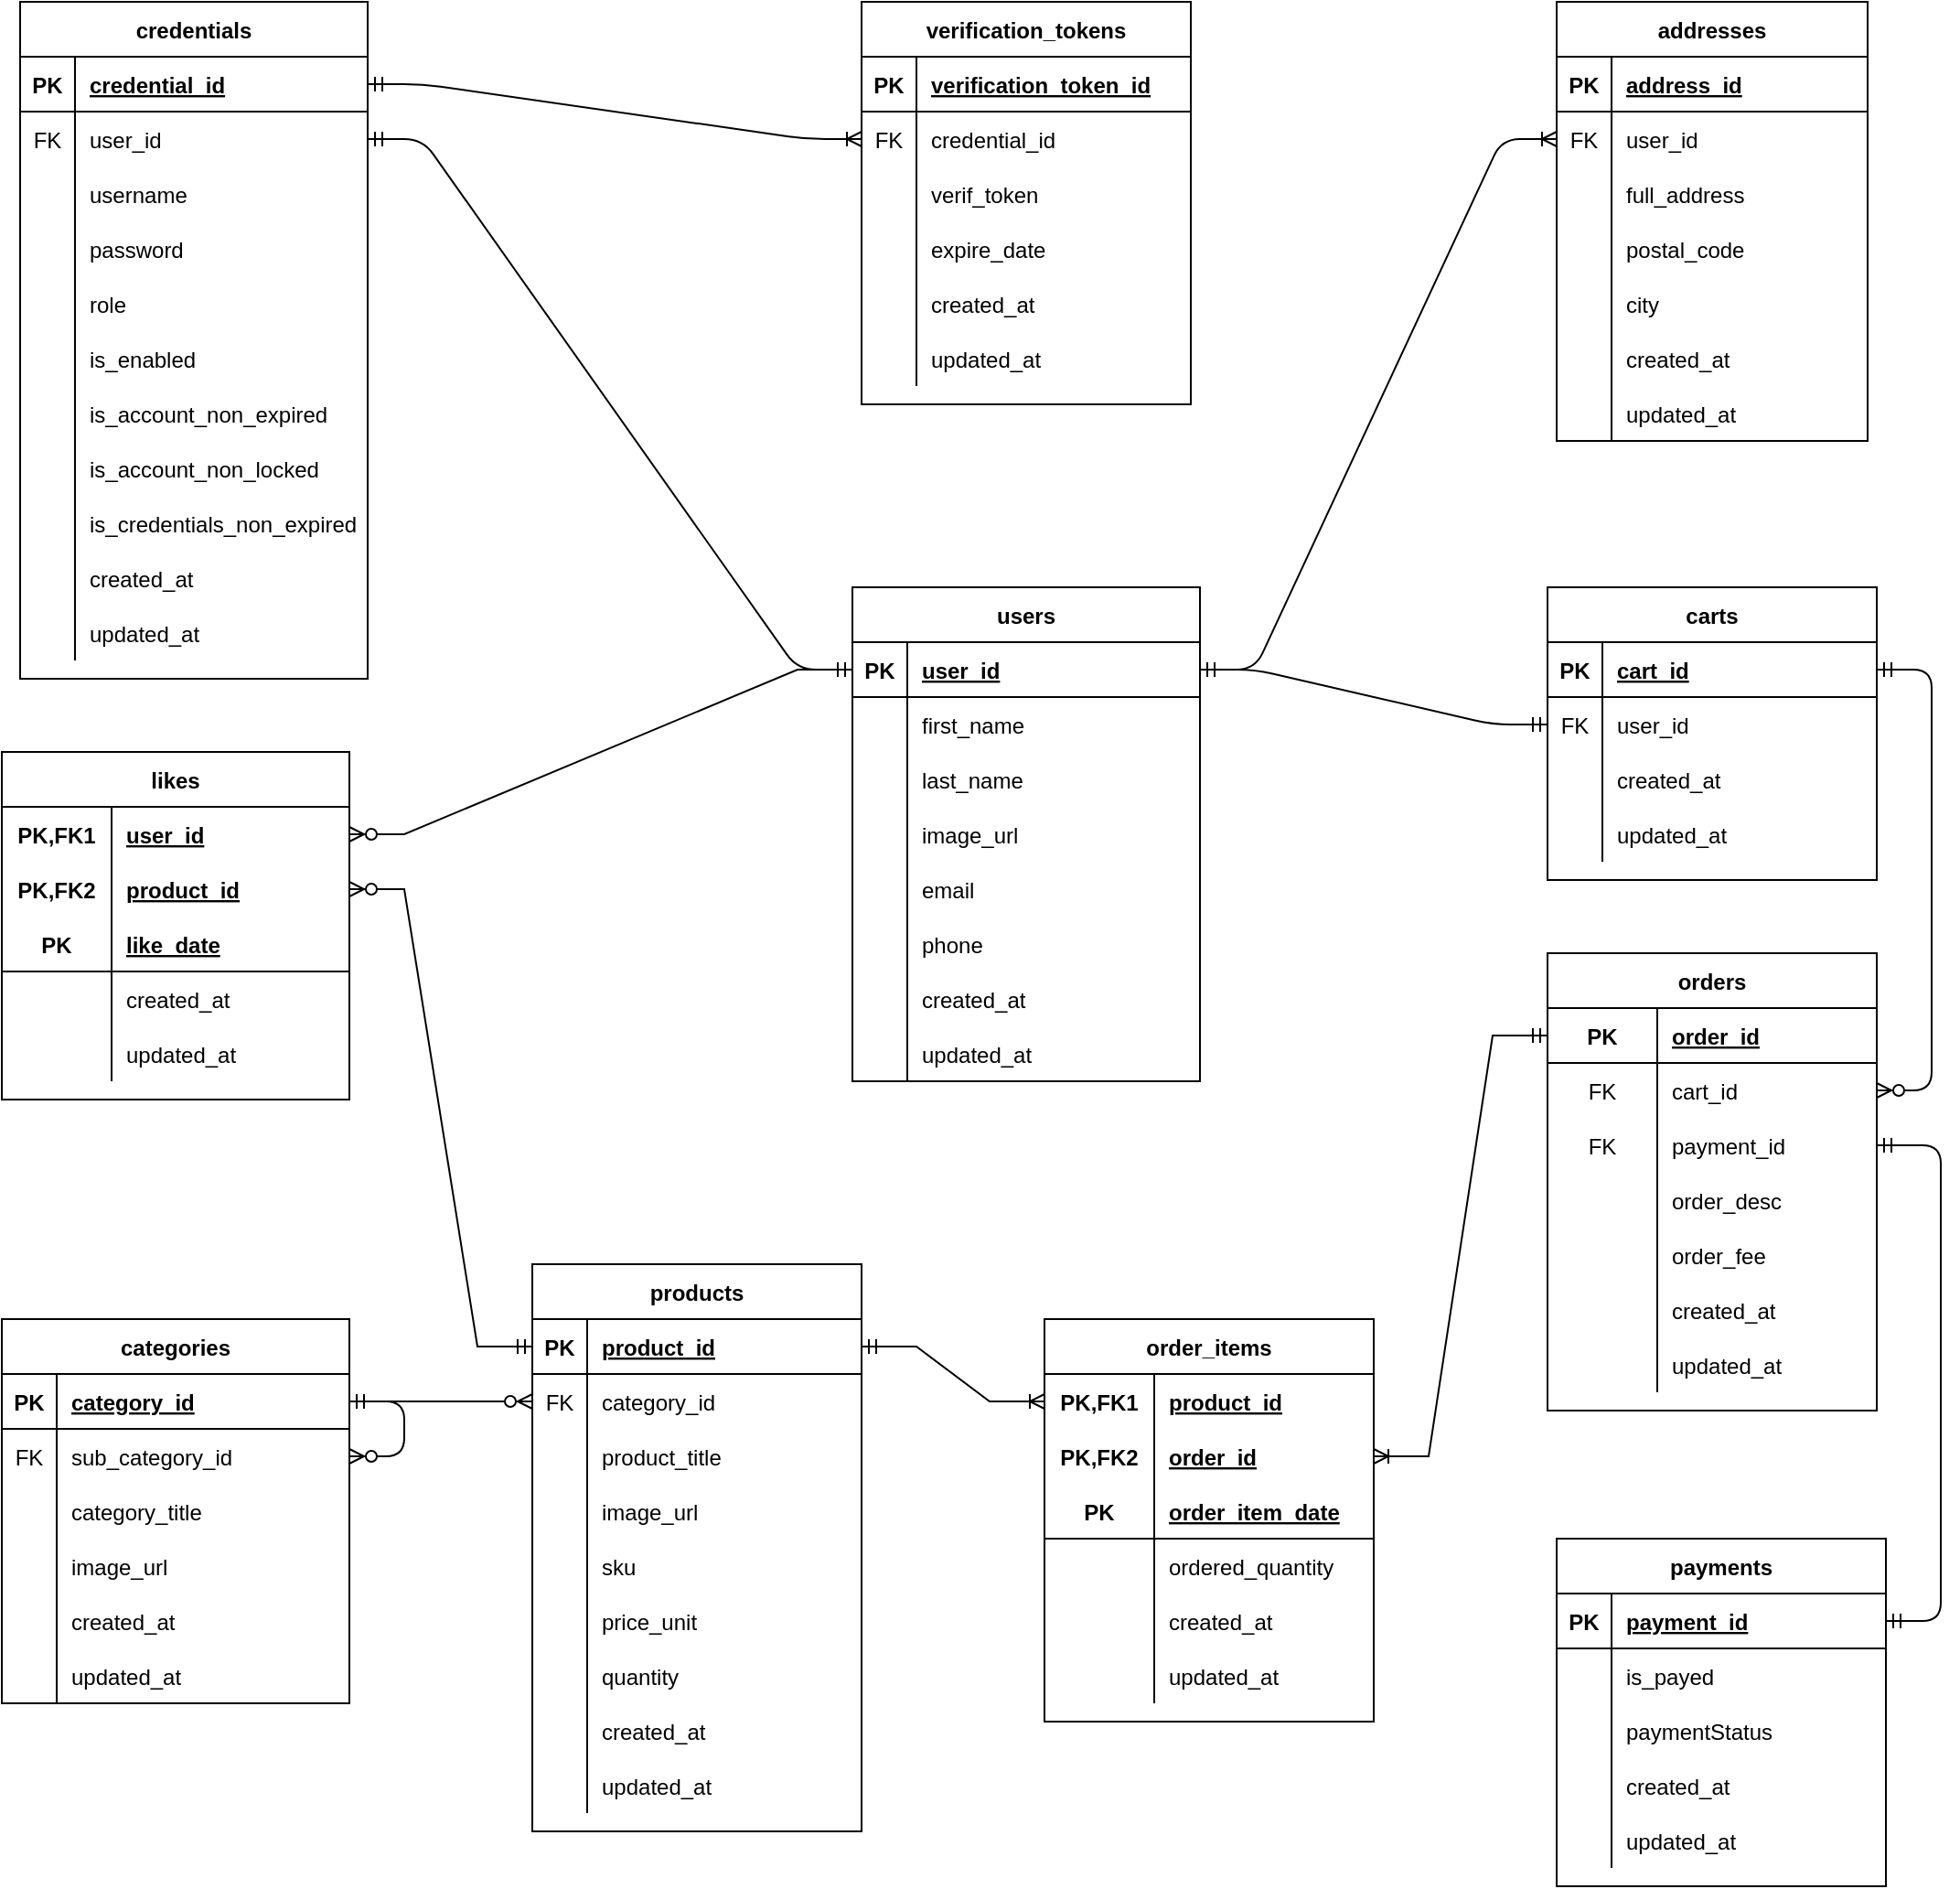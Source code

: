 <mxfile version="15.4.3" type="device"><diagram id="7gnGWruWLFVYg51yRA6A" name="Page-1"><mxGraphModel dx="2489" dy="833" grid="1" gridSize="10" guides="1" tooltips="1" connect="1" arrows="1" fold="1" page="1" pageScale="1" pageWidth="827" pageHeight="1169" math="0" shadow="0"><root><mxCell id="0"/><mxCell id="1" parent="0"/><mxCell id="SsrEolwUrg66Lfcs3sX_-1" value="users" style="shape=table;startSize=30;container=1;collapsible=1;childLayout=tableLayout;fixedRows=1;rowLines=0;fontStyle=1;align=center;resizeLast=1;" parent="1" vertex="1"><mxGeometry x="375" y="330" width="190" height="270" as="geometry"><mxRectangle x="90" y="200" width="60" height="30" as="alternateBounds"/></mxGeometry></mxCell><mxCell id="SsrEolwUrg66Lfcs3sX_-2" value="" style="shape=partialRectangle;collapsible=0;dropTarget=0;pointerEvents=0;fillColor=none;top=0;left=0;bottom=1;right=0;points=[[0,0.5],[1,0.5]];portConstraint=eastwest;" parent="SsrEolwUrg66Lfcs3sX_-1" vertex="1"><mxGeometry y="30" width="190" height="30" as="geometry"/></mxCell><mxCell id="SsrEolwUrg66Lfcs3sX_-3" value="PK" style="shape=partialRectangle;connectable=0;fillColor=none;top=0;left=0;bottom=0;right=0;fontStyle=1;overflow=hidden;" parent="SsrEolwUrg66Lfcs3sX_-2" vertex="1"><mxGeometry width="30" height="30" as="geometry"><mxRectangle width="30" height="30" as="alternateBounds"/></mxGeometry></mxCell><mxCell id="SsrEolwUrg66Lfcs3sX_-4" value="user_id" style="shape=partialRectangle;connectable=0;fillColor=none;top=0;left=0;bottom=0;right=0;align=left;spacingLeft=6;fontStyle=5;overflow=hidden;" parent="SsrEolwUrg66Lfcs3sX_-2" vertex="1"><mxGeometry x="30" width="160" height="30" as="geometry"><mxRectangle width="160" height="30" as="alternateBounds"/></mxGeometry></mxCell><mxCell id="SsrEolwUrg66Lfcs3sX_-5" value="" style="shape=partialRectangle;collapsible=0;dropTarget=0;pointerEvents=0;fillColor=none;top=0;left=0;bottom=0;right=0;points=[[0,0.5],[1,0.5]];portConstraint=eastwest;" parent="SsrEolwUrg66Lfcs3sX_-1" vertex="1"><mxGeometry y="60" width="190" height="30" as="geometry"/></mxCell><mxCell id="SsrEolwUrg66Lfcs3sX_-6" value="" style="shape=partialRectangle;connectable=0;fillColor=none;top=0;left=0;bottom=0;right=0;editable=1;overflow=hidden;" parent="SsrEolwUrg66Lfcs3sX_-5" vertex="1"><mxGeometry width="30" height="30" as="geometry"><mxRectangle width="30" height="30" as="alternateBounds"/></mxGeometry></mxCell><mxCell id="SsrEolwUrg66Lfcs3sX_-7" value="first_name" style="shape=partialRectangle;connectable=0;fillColor=none;top=0;left=0;bottom=0;right=0;align=left;spacingLeft=6;overflow=hidden;" parent="SsrEolwUrg66Lfcs3sX_-5" vertex="1"><mxGeometry x="30" width="160" height="30" as="geometry"><mxRectangle width="160" height="30" as="alternateBounds"/></mxGeometry></mxCell><mxCell id="SsrEolwUrg66Lfcs3sX_-8" value="" style="shape=partialRectangle;collapsible=0;dropTarget=0;pointerEvents=0;fillColor=none;top=0;left=0;bottom=0;right=0;points=[[0,0.5],[1,0.5]];portConstraint=eastwest;" parent="SsrEolwUrg66Lfcs3sX_-1" vertex="1"><mxGeometry y="90" width="190" height="30" as="geometry"/></mxCell><mxCell id="SsrEolwUrg66Lfcs3sX_-9" value="" style="shape=partialRectangle;connectable=0;fillColor=none;top=0;left=0;bottom=0;right=0;editable=1;overflow=hidden;" parent="SsrEolwUrg66Lfcs3sX_-8" vertex="1"><mxGeometry width="30" height="30" as="geometry"><mxRectangle width="30" height="30" as="alternateBounds"/></mxGeometry></mxCell><mxCell id="SsrEolwUrg66Lfcs3sX_-10" value="last_name" style="shape=partialRectangle;connectable=0;fillColor=none;top=0;left=0;bottom=0;right=0;align=left;spacingLeft=6;overflow=hidden;" parent="SsrEolwUrg66Lfcs3sX_-8" vertex="1"><mxGeometry x="30" width="160" height="30" as="geometry"><mxRectangle width="160" height="30" as="alternateBounds"/></mxGeometry></mxCell><mxCell id="SsrEolwUrg66Lfcs3sX_-14" value="" style="shape=partialRectangle;collapsible=0;dropTarget=0;pointerEvents=0;fillColor=none;top=0;left=0;bottom=0;right=0;points=[[0,0.5],[1,0.5]];portConstraint=eastwest;" parent="SsrEolwUrg66Lfcs3sX_-1" vertex="1"><mxGeometry y="120" width="190" height="30" as="geometry"/></mxCell><mxCell id="SsrEolwUrg66Lfcs3sX_-15" value="" style="shape=partialRectangle;connectable=0;fillColor=none;top=0;left=0;bottom=0;right=0;editable=1;overflow=hidden;" parent="SsrEolwUrg66Lfcs3sX_-14" vertex="1"><mxGeometry width="30" height="30" as="geometry"><mxRectangle width="30" height="30" as="alternateBounds"/></mxGeometry></mxCell><mxCell id="SsrEolwUrg66Lfcs3sX_-16" value="image_url" style="shape=partialRectangle;connectable=0;fillColor=none;top=0;left=0;bottom=0;right=0;align=left;spacingLeft=6;overflow=hidden;" parent="SsrEolwUrg66Lfcs3sX_-14" vertex="1"><mxGeometry x="30" width="160" height="30" as="geometry"><mxRectangle width="160" height="30" as="alternateBounds"/></mxGeometry></mxCell><mxCell id="SsrEolwUrg66Lfcs3sX_-11" value="" style="shape=partialRectangle;collapsible=0;dropTarget=0;pointerEvents=0;fillColor=none;top=0;left=0;bottom=0;right=0;points=[[0,0.5],[1,0.5]];portConstraint=eastwest;" parent="SsrEolwUrg66Lfcs3sX_-1" vertex="1"><mxGeometry y="150" width="190" height="30" as="geometry"/></mxCell><mxCell id="SsrEolwUrg66Lfcs3sX_-12" value="" style="shape=partialRectangle;connectable=0;fillColor=none;top=0;left=0;bottom=0;right=0;editable=1;overflow=hidden;" parent="SsrEolwUrg66Lfcs3sX_-11" vertex="1"><mxGeometry width="30" height="30" as="geometry"><mxRectangle width="30" height="30" as="alternateBounds"/></mxGeometry></mxCell><mxCell id="SsrEolwUrg66Lfcs3sX_-13" value="email" style="shape=partialRectangle;connectable=0;fillColor=none;top=0;left=0;bottom=0;right=0;align=left;spacingLeft=6;overflow=hidden;" parent="SsrEolwUrg66Lfcs3sX_-11" vertex="1"><mxGeometry x="30" width="160" height="30" as="geometry"><mxRectangle width="160" height="30" as="alternateBounds"/></mxGeometry></mxCell><mxCell id="SsrEolwUrg66Lfcs3sX_-352" value="" style="shape=partialRectangle;collapsible=0;dropTarget=0;pointerEvents=0;fillColor=none;top=0;left=0;bottom=0;right=0;points=[[0,0.5],[1,0.5]];portConstraint=eastwest;" parent="SsrEolwUrg66Lfcs3sX_-1" vertex="1"><mxGeometry y="180" width="190" height="30" as="geometry"/></mxCell><mxCell id="SsrEolwUrg66Lfcs3sX_-353" value="" style="shape=partialRectangle;connectable=0;fillColor=none;top=0;left=0;bottom=0;right=0;editable=1;overflow=hidden;" parent="SsrEolwUrg66Lfcs3sX_-352" vertex="1"><mxGeometry width="30" height="30" as="geometry"><mxRectangle width="30" height="30" as="alternateBounds"/></mxGeometry></mxCell><mxCell id="SsrEolwUrg66Lfcs3sX_-354" value="phone" style="shape=partialRectangle;connectable=0;fillColor=none;top=0;left=0;bottom=0;right=0;align=left;spacingLeft=6;overflow=hidden;" parent="SsrEolwUrg66Lfcs3sX_-352" vertex="1"><mxGeometry x="30" width="160" height="30" as="geometry"><mxRectangle width="160" height="30" as="alternateBounds"/></mxGeometry></mxCell><mxCell id="SsrEolwUrg66Lfcs3sX_-425" value="" style="shape=partialRectangle;collapsible=0;dropTarget=0;pointerEvents=0;fillColor=none;top=0;left=0;bottom=0;right=0;points=[[0,0.5],[1,0.5]];portConstraint=eastwest;" parent="SsrEolwUrg66Lfcs3sX_-1" vertex="1"><mxGeometry y="210" width="190" height="30" as="geometry"/></mxCell><mxCell id="SsrEolwUrg66Lfcs3sX_-426" value="" style="shape=partialRectangle;connectable=0;fillColor=none;top=0;left=0;bottom=0;right=0;editable=1;overflow=hidden;" parent="SsrEolwUrg66Lfcs3sX_-425" vertex="1"><mxGeometry width="30" height="30" as="geometry"><mxRectangle width="30" height="30" as="alternateBounds"/></mxGeometry></mxCell><mxCell id="SsrEolwUrg66Lfcs3sX_-427" value="created_at" style="shape=partialRectangle;connectable=0;fillColor=none;top=0;left=0;bottom=0;right=0;align=left;spacingLeft=6;overflow=hidden;" parent="SsrEolwUrg66Lfcs3sX_-425" vertex="1"><mxGeometry x="30" width="160" height="30" as="geometry"><mxRectangle width="160" height="30" as="alternateBounds"/></mxGeometry></mxCell><mxCell id="SsrEolwUrg66Lfcs3sX_-428" value="" style="shape=partialRectangle;collapsible=0;dropTarget=0;pointerEvents=0;fillColor=none;top=0;left=0;bottom=0;right=0;points=[[0,0.5],[1,0.5]];portConstraint=eastwest;" parent="SsrEolwUrg66Lfcs3sX_-1" vertex="1"><mxGeometry y="240" width="190" height="30" as="geometry"/></mxCell><mxCell id="SsrEolwUrg66Lfcs3sX_-429" value="" style="shape=partialRectangle;connectable=0;fillColor=none;top=0;left=0;bottom=0;right=0;editable=1;overflow=hidden;" parent="SsrEolwUrg66Lfcs3sX_-428" vertex="1"><mxGeometry width="30" height="30" as="geometry"><mxRectangle width="30" height="30" as="alternateBounds"/></mxGeometry></mxCell><mxCell id="SsrEolwUrg66Lfcs3sX_-430" value="updated_at" style="shape=partialRectangle;connectable=0;fillColor=none;top=0;left=0;bottom=0;right=0;align=left;spacingLeft=6;overflow=hidden;" parent="SsrEolwUrg66Lfcs3sX_-428" vertex="1"><mxGeometry x="30" width="160" height="30" as="geometry"><mxRectangle width="160" height="30" as="alternateBounds"/></mxGeometry></mxCell><mxCell id="SsrEolwUrg66Lfcs3sX_-73" value="credentials" style="shape=table;startSize=30;container=1;collapsible=1;childLayout=tableLayout;fixedRows=1;rowLines=0;fontStyle=1;align=center;resizeLast=1;" parent="1" vertex="1"><mxGeometry x="-80" y="10" width="190" height="370" as="geometry"/></mxCell><mxCell id="SsrEolwUrg66Lfcs3sX_-74" value="" style="shape=partialRectangle;collapsible=0;dropTarget=0;pointerEvents=0;fillColor=none;top=0;left=0;bottom=1;right=0;points=[[0,0.5],[1,0.5]];portConstraint=eastwest;" parent="SsrEolwUrg66Lfcs3sX_-73" vertex="1"><mxGeometry y="30" width="190" height="30" as="geometry"/></mxCell><mxCell id="SsrEolwUrg66Lfcs3sX_-75" value="PK" style="shape=partialRectangle;connectable=0;fillColor=none;top=0;left=0;bottom=0;right=0;fontStyle=1;overflow=hidden;" parent="SsrEolwUrg66Lfcs3sX_-74" vertex="1"><mxGeometry width="30" height="30" as="geometry"><mxRectangle width="30" height="30" as="alternateBounds"/></mxGeometry></mxCell><mxCell id="SsrEolwUrg66Lfcs3sX_-76" value="credential_id" style="shape=partialRectangle;connectable=0;fillColor=none;top=0;left=0;bottom=0;right=0;align=left;spacingLeft=6;fontStyle=5;overflow=hidden;" parent="SsrEolwUrg66Lfcs3sX_-74" vertex="1"><mxGeometry x="30" width="160" height="30" as="geometry"><mxRectangle width="160" height="30" as="alternateBounds"/></mxGeometry></mxCell><mxCell id="SsrEolwUrg66Lfcs3sX_-102" value="" style="shape=partialRectangle;collapsible=0;dropTarget=0;pointerEvents=0;fillColor=none;top=0;left=0;bottom=0;right=0;points=[[0,0.5],[1,0.5]];portConstraint=eastwest;" parent="SsrEolwUrg66Lfcs3sX_-73" vertex="1"><mxGeometry y="60" width="190" height="30" as="geometry"/></mxCell><mxCell id="SsrEolwUrg66Lfcs3sX_-103" value="FK" style="shape=partialRectangle;connectable=0;fillColor=none;top=0;left=0;bottom=0;right=0;editable=1;overflow=hidden;" parent="SsrEolwUrg66Lfcs3sX_-102" vertex="1"><mxGeometry width="30" height="30" as="geometry"><mxRectangle width="30" height="30" as="alternateBounds"/></mxGeometry></mxCell><mxCell id="SsrEolwUrg66Lfcs3sX_-104" value="user_id" style="shape=partialRectangle;connectable=0;fillColor=none;top=0;left=0;bottom=0;right=0;align=left;spacingLeft=6;overflow=hidden;" parent="SsrEolwUrg66Lfcs3sX_-102" vertex="1"><mxGeometry x="30" width="160" height="30" as="geometry"><mxRectangle width="160" height="30" as="alternateBounds"/></mxGeometry></mxCell><mxCell id="SsrEolwUrg66Lfcs3sX_-77" value="" style="shape=partialRectangle;collapsible=0;dropTarget=0;pointerEvents=0;fillColor=none;top=0;left=0;bottom=0;right=0;points=[[0,0.5],[1,0.5]];portConstraint=eastwest;" parent="SsrEolwUrg66Lfcs3sX_-73" vertex="1"><mxGeometry y="90" width="190" height="30" as="geometry"/></mxCell><mxCell id="SsrEolwUrg66Lfcs3sX_-78" value="" style="shape=partialRectangle;connectable=0;fillColor=none;top=0;left=0;bottom=0;right=0;editable=1;overflow=hidden;" parent="SsrEolwUrg66Lfcs3sX_-77" vertex="1"><mxGeometry width="30" height="30" as="geometry"><mxRectangle width="30" height="30" as="alternateBounds"/></mxGeometry></mxCell><mxCell id="SsrEolwUrg66Lfcs3sX_-79" value="username" style="shape=partialRectangle;connectable=0;fillColor=none;top=0;left=0;bottom=0;right=0;align=left;spacingLeft=6;overflow=hidden;" parent="SsrEolwUrg66Lfcs3sX_-77" vertex="1"><mxGeometry x="30" width="160" height="30" as="geometry"><mxRectangle width="160" height="30" as="alternateBounds"/></mxGeometry></mxCell><mxCell id="SsrEolwUrg66Lfcs3sX_-80" value="" style="shape=partialRectangle;collapsible=0;dropTarget=0;pointerEvents=0;fillColor=none;top=0;left=0;bottom=0;right=0;points=[[0,0.5],[1,0.5]];portConstraint=eastwest;" parent="SsrEolwUrg66Lfcs3sX_-73" vertex="1"><mxGeometry y="120" width="190" height="30" as="geometry"/></mxCell><mxCell id="SsrEolwUrg66Lfcs3sX_-81" value="" style="shape=partialRectangle;connectable=0;fillColor=none;top=0;left=0;bottom=0;right=0;editable=1;overflow=hidden;" parent="SsrEolwUrg66Lfcs3sX_-80" vertex="1"><mxGeometry width="30" height="30" as="geometry"><mxRectangle width="30" height="30" as="alternateBounds"/></mxGeometry></mxCell><mxCell id="SsrEolwUrg66Lfcs3sX_-82" value="password" style="shape=partialRectangle;connectable=0;fillColor=none;top=0;left=0;bottom=0;right=0;align=left;spacingLeft=6;overflow=hidden;" parent="SsrEolwUrg66Lfcs3sX_-80" vertex="1"><mxGeometry x="30" width="160" height="30" as="geometry"><mxRectangle width="160" height="30" as="alternateBounds"/></mxGeometry></mxCell><mxCell id="SsrEolwUrg66Lfcs3sX_-83" value="" style="shape=partialRectangle;collapsible=0;dropTarget=0;pointerEvents=0;fillColor=none;top=0;left=0;bottom=0;right=0;points=[[0,0.5],[1,0.5]];portConstraint=eastwest;" parent="SsrEolwUrg66Lfcs3sX_-73" vertex="1"><mxGeometry y="150" width="190" height="30" as="geometry"/></mxCell><mxCell id="SsrEolwUrg66Lfcs3sX_-84" value="" style="shape=partialRectangle;connectable=0;fillColor=none;top=0;left=0;bottom=0;right=0;editable=1;overflow=hidden;" parent="SsrEolwUrg66Lfcs3sX_-83" vertex="1"><mxGeometry width="30" height="30" as="geometry"><mxRectangle width="30" height="30" as="alternateBounds"/></mxGeometry></mxCell><mxCell id="SsrEolwUrg66Lfcs3sX_-85" value="role" style="shape=partialRectangle;connectable=0;fillColor=none;top=0;left=0;bottom=0;right=0;align=left;spacingLeft=6;overflow=hidden;" parent="SsrEolwUrg66Lfcs3sX_-83" vertex="1"><mxGeometry x="30" width="160" height="30" as="geometry"><mxRectangle width="160" height="30" as="alternateBounds"/></mxGeometry></mxCell><mxCell id="SsrEolwUrg66Lfcs3sX_-89" value="" style="shape=partialRectangle;collapsible=0;dropTarget=0;pointerEvents=0;fillColor=none;top=0;left=0;bottom=0;right=0;points=[[0,0.5],[1,0.5]];portConstraint=eastwest;" parent="SsrEolwUrg66Lfcs3sX_-73" vertex="1"><mxGeometry y="180" width="190" height="30" as="geometry"/></mxCell><mxCell id="SsrEolwUrg66Lfcs3sX_-90" value="" style="shape=partialRectangle;connectable=0;fillColor=none;top=0;left=0;bottom=0;right=0;editable=1;overflow=hidden;" parent="SsrEolwUrg66Lfcs3sX_-89" vertex="1"><mxGeometry width="30" height="30" as="geometry"><mxRectangle width="30" height="30" as="alternateBounds"/></mxGeometry></mxCell><mxCell id="SsrEolwUrg66Lfcs3sX_-91" value="is_enabled" style="shape=partialRectangle;connectable=0;fillColor=none;top=0;left=0;bottom=0;right=0;align=left;spacingLeft=6;overflow=hidden;" parent="SsrEolwUrg66Lfcs3sX_-89" vertex="1"><mxGeometry x="30" width="160" height="30" as="geometry"><mxRectangle width="160" height="30" as="alternateBounds"/></mxGeometry></mxCell><mxCell id="SsrEolwUrg66Lfcs3sX_-92" value="" style="shape=partialRectangle;collapsible=0;dropTarget=0;pointerEvents=0;fillColor=none;top=0;left=0;bottom=0;right=0;points=[[0,0.5],[1,0.5]];portConstraint=eastwest;" parent="SsrEolwUrg66Lfcs3sX_-73" vertex="1"><mxGeometry y="210" width="190" height="30" as="geometry"/></mxCell><mxCell id="SsrEolwUrg66Lfcs3sX_-93" value="" style="shape=partialRectangle;connectable=0;fillColor=none;top=0;left=0;bottom=0;right=0;editable=1;overflow=hidden;" parent="SsrEolwUrg66Lfcs3sX_-92" vertex="1"><mxGeometry width="30" height="30" as="geometry"><mxRectangle width="30" height="30" as="alternateBounds"/></mxGeometry></mxCell><mxCell id="SsrEolwUrg66Lfcs3sX_-94" value="is_account_non_expired" style="shape=partialRectangle;connectable=0;fillColor=none;top=0;left=0;bottom=0;right=0;align=left;spacingLeft=6;overflow=hidden;" parent="SsrEolwUrg66Lfcs3sX_-92" vertex="1"><mxGeometry x="30" width="160" height="30" as="geometry"><mxRectangle width="160" height="30" as="alternateBounds"/></mxGeometry></mxCell><mxCell id="SsrEolwUrg66Lfcs3sX_-95" value="" style="shape=partialRectangle;collapsible=0;dropTarget=0;pointerEvents=0;fillColor=none;top=0;left=0;bottom=0;right=0;points=[[0,0.5],[1,0.5]];portConstraint=eastwest;" parent="SsrEolwUrg66Lfcs3sX_-73" vertex="1"><mxGeometry y="240" width="190" height="30" as="geometry"/></mxCell><mxCell id="SsrEolwUrg66Lfcs3sX_-96" value="" style="shape=partialRectangle;connectable=0;fillColor=none;top=0;left=0;bottom=0;right=0;editable=1;overflow=hidden;" parent="SsrEolwUrg66Lfcs3sX_-95" vertex="1"><mxGeometry width="30" height="30" as="geometry"><mxRectangle width="30" height="30" as="alternateBounds"/></mxGeometry></mxCell><mxCell id="SsrEolwUrg66Lfcs3sX_-97" value="is_account_non_locked" style="shape=partialRectangle;connectable=0;fillColor=none;top=0;left=0;bottom=0;right=0;align=left;spacingLeft=6;overflow=hidden;" parent="SsrEolwUrg66Lfcs3sX_-95" vertex="1"><mxGeometry x="30" width="160" height="30" as="geometry"><mxRectangle width="160" height="30" as="alternateBounds"/></mxGeometry></mxCell><mxCell id="SsrEolwUrg66Lfcs3sX_-98" value="" style="shape=partialRectangle;collapsible=0;dropTarget=0;pointerEvents=0;fillColor=none;top=0;left=0;bottom=0;right=0;points=[[0,0.5],[1,0.5]];portConstraint=eastwest;" parent="SsrEolwUrg66Lfcs3sX_-73" vertex="1"><mxGeometry y="270" width="190" height="30" as="geometry"/></mxCell><mxCell id="SsrEolwUrg66Lfcs3sX_-99" value="" style="shape=partialRectangle;connectable=0;fillColor=none;top=0;left=0;bottom=0;right=0;editable=1;overflow=hidden;" parent="SsrEolwUrg66Lfcs3sX_-98" vertex="1"><mxGeometry width="30" height="30" as="geometry"><mxRectangle width="30" height="30" as="alternateBounds"/></mxGeometry></mxCell><mxCell id="SsrEolwUrg66Lfcs3sX_-100" value="is_credentials_non_expired" style="shape=partialRectangle;connectable=0;fillColor=none;top=0;left=0;bottom=0;right=0;align=left;spacingLeft=6;overflow=hidden;" parent="SsrEolwUrg66Lfcs3sX_-98" vertex="1"><mxGeometry x="30" width="160" height="30" as="geometry"><mxRectangle width="160" height="30" as="alternateBounds"/></mxGeometry></mxCell><mxCell id="JagShY6AYxeiMnBvpgrC-1" value="" style="shape=partialRectangle;collapsible=0;dropTarget=0;pointerEvents=0;fillColor=none;top=0;left=0;bottom=0;right=0;points=[[0,0.5],[1,0.5]];portConstraint=eastwest;" parent="SsrEolwUrg66Lfcs3sX_-73" vertex="1"><mxGeometry y="300" width="190" height="30" as="geometry"/></mxCell><mxCell id="JagShY6AYxeiMnBvpgrC-2" value="" style="shape=partialRectangle;connectable=0;fillColor=none;top=0;left=0;bottom=0;right=0;editable=1;overflow=hidden;" parent="JagShY6AYxeiMnBvpgrC-1" vertex="1"><mxGeometry width="30" height="30" as="geometry"><mxRectangle width="30" height="30" as="alternateBounds"/></mxGeometry></mxCell><mxCell id="JagShY6AYxeiMnBvpgrC-3" value="created_at" style="shape=partialRectangle;connectable=0;fillColor=none;top=0;left=0;bottom=0;right=0;align=left;spacingLeft=6;overflow=hidden;" parent="JagShY6AYxeiMnBvpgrC-1" vertex="1"><mxGeometry x="30" width="160" height="30" as="geometry"><mxRectangle width="160" height="30" as="alternateBounds"/></mxGeometry></mxCell><mxCell id="JagShY6AYxeiMnBvpgrC-4" value="" style="shape=partialRectangle;collapsible=0;dropTarget=0;pointerEvents=0;fillColor=none;top=0;left=0;bottom=0;right=0;points=[[0,0.5],[1,0.5]];portConstraint=eastwest;" parent="SsrEolwUrg66Lfcs3sX_-73" vertex="1"><mxGeometry y="330" width="190" height="30" as="geometry"/></mxCell><mxCell id="JagShY6AYxeiMnBvpgrC-5" value="" style="shape=partialRectangle;connectable=0;fillColor=none;top=0;left=0;bottom=0;right=0;editable=1;overflow=hidden;" parent="JagShY6AYxeiMnBvpgrC-4" vertex="1"><mxGeometry width="30" height="30" as="geometry"><mxRectangle width="30" height="30" as="alternateBounds"/></mxGeometry></mxCell><mxCell id="JagShY6AYxeiMnBvpgrC-6" value="updated_at" style="shape=partialRectangle;connectable=0;fillColor=none;top=0;left=0;bottom=0;right=0;align=left;spacingLeft=6;overflow=hidden;" parent="JagShY6AYxeiMnBvpgrC-4" vertex="1"><mxGeometry x="30" width="160" height="30" as="geometry"><mxRectangle width="160" height="30" as="alternateBounds"/></mxGeometry></mxCell><mxCell id="SsrEolwUrg66Lfcs3sX_-339" value="addresses" style="shape=table;startSize=30;container=1;collapsible=1;childLayout=tableLayout;fixedRows=1;rowLines=0;fontStyle=1;align=center;resizeLast=1;" parent="1" vertex="1"><mxGeometry x="760" y="10" width="170" height="240" as="geometry"/></mxCell><mxCell id="SsrEolwUrg66Lfcs3sX_-340" value="" style="shape=partialRectangle;collapsible=0;dropTarget=0;pointerEvents=0;fillColor=none;top=0;left=0;bottom=1;right=0;points=[[0,0.5],[1,0.5]];portConstraint=eastwest;" parent="SsrEolwUrg66Lfcs3sX_-339" vertex="1"><mxGeometry y="30" width="170" height="30" as="geometry"/></mxCell><mxCell id="SsrEolwUrg66Lfcs3sX_-341" value="PK" style="shape=partialRectangle;connectable=0;fillColor=none;top=0;left=0;bottom=0;right=0;fontStyle=1;overflow=hidden;" parent="SsrEolwUrg66Lfcs3sX_-340" vertex="1"><mxGeometry width="30" height="30" as="geometry"><mxRectangle width="30" height="30" as="alternateBounds"/></mxGeometry></mxCell><mxCell id="SsrEolwUrg66Lfcs3sX_-342" value="address_id" style="shape=partialRectangle;connectable=0;fillColor=none;top=0;left=0;bottom=0;right=0;align=left;spacingLeft=6;fontStyle=5;overflow=hidden;" parent="SsrEolwUrg66Lfcs3sX_-340" vertex="1"><mxGeometry x="30" width="140" height="30" as="geometry"><mxRectangle width="140" height="30" as="alternateBounds"/></mxGeometry></mxCell><mxCell id="SsrEolwUrg66Lfcs3sX_-343" value="" style="shape=partialRectangle;collapsible=0;dropTarget=0;pointerEvents=0;fillColor=none;top=0;left=0;bottom=0;right=0;points=[[0,0.5],[1,0.5]];portConstraint=eastwest;" parent="SsrEolwUrg66Lfcs3sX_-339" vertex="1"><mxGeometry y="60" width="170" height="30" as="geometry"/></mxCell><mxCell id="SsrEolwUrg66Lfcs3sX_-344" value="FK" style="shape=partialRectangle;connectable=0;fillColor=none;top=0;left=0;bottom=0;right=0;editable=1;overflow=hidden;" parent="SsrEolwUrg66Lfcs3sX_-343" vertex="1"><mxGeometry width="30" height="30" as="geometry"><mxRectangle width="30" height="30" as="alternateBounds"/></mxGeometry></mxCell><mxCell id="SsrEolwUrg66Lfcs3sX_-345" value="user_id" style="shape=partialRectangle;connectable=0;fillColor=none;top=0;left=0;bottom=0;right=0;align=left;spacingLeft=6;overflow=hidden;" parent="SsrEolwUrg66Lfcs3sX_-343" vertex="1"><mxGeometry x="30" width="140" height="30" as="geometry"><mxRectangle width="140" height="30" as="alternateBounds"/></mxGeometry></mxCell><mxCell id="SsrEolwUrg66Lfcs3sX_-346" value="" style="shape=partialRectangle;collapsible=0;dropTarget=0;pointerEvents=0;fillColor=none;top=0;left=0;bottom=0;right=0;points=[[0,0.5],[1,0.5]];portConstraint=eastwest;" parent="SsrEolwUrg66Lfcs3sX_-339" vertex="1"><mxGeometry y="90" width="170" height="30" as="geometry"/></mxCell><mxCell id="SsrEolwUrg66Lfcs3sX_-347" value="" style="shape=partialRectangle;connectable=0;fillColor=none;top=0;left=0;bottom=0;right=0;editable=1;overflow=hidden;" parent="SsrEolwUrg66Lfcs3sX_-346" vertex="1"><mxGeometry width="30" height="30" as="geometry"><mxRectangle width="30" height="30" as="alternateBounds"/></mxGeometry></mxCell><mxCell id="SsrEolwUrg66Lfcs3sX_-348" value="full_address" style="shape=partialRectangle;connectable=0;fillColor=none;top=0;left=0;bottom=0;right=0;align=left;spacingLeft=6;overflow=hidden;" parent="SsrEolwUrg66Lfcs3sX_-346" vertex="1"><mxGeometry x="30" width="140" height="30" as="geometry"><mxRectangle width="140" height="30" as="alternateBounds"/></mxGeometry></mxCell><mxCell id="SsrEolwUrg66Lfcs3sX_-349" value="" style="shape=partialRectangle;collapsible=0;dropTarget=0;pointerEvents=0;fillColor=none;top=0;left=0;bottom=0;right=0;points=[[0,0.5],[1,0.5]];portConstraint=eastwest;" parent="SsrEolwUrg66Lfcs3sX_-339" vertex="1"><mxGeometry y="120" width="170" height="30" as="geometry"/></mxCell><mxCell id="SsrEolwUrg66Lfcs3sX_-350" value="" style="shape=partialRectangle;connectable=0;fillColor=none;top=0;left=0;bottom=0;right=0;editable=1;overflow=hidden;" parent="SsrEolwUrg66Lfcs3sX_-349" vertex="1"><mxGeometry width="30" height="30" as="geometry"><mxRectangle width="30" height="30" as="alternateBounds"/></mxGeometry></mxCell><mxCell id="SsrEolwUrg66Lfcs3sX_-351" value="postal_code" style="shape=partialRectangle;connectable=0;fillColor=none;top=0;left=0;bottom=0;right=0;align=left;spacingLeft=6;overflow=hidden;" parent="SsrEolwUrg66Lfcs3sX_-349" vertex="1"><mxGeometry x="30" width="140" height="30" as="geometry"><mxRectangle width="140" height="30" as="alternateBounds"/></mxGeometry></mxCell><mxCell id="SsrEolwUrg66Lfcs3sX_-355" value="" style="shape=partialRectangle;collapsible=0;dropTarget=0;pointerEvents=0;fillColor=none;top=0;left=0;bottom=0;right=0;points=[[0,0.5],[1,0.5]];portConstraint=eastwest;" parent="SsrEolwUrg66Lfcs3sX_-339" vertex="1"><mxGeometry y="150" width="170" height="30" as="geometry"/></mxCell><mxCell id="SsrEolwUrg66Lfcs3sX_-356" value="" style="shape=partialRectangle;connectable=0;fillColor=none;top=0;left=0;bottom=0;right=0;editable=1;overflow=hidden;" parent="SsrEolwUrg66Lfcs3sX_-355" vertex="1"><mxGeometry width="30" height="30" as="geometry"><mxRectangle width="30" height="30" as="alternateBounds"/></mxGeometry></mxCell><mxCell id="SsrEolwUrg66Lfcs3sX_-357" value="city" style="shape=partialRectangle;connectable=0;fillColor=none;top=0;left=0;bottom=0;right=0;align=left;spacingLeft=6;overflow=hidden;" parent="SsrEolwUrg66Lfcs3sX_-355" vertex="1"><mxGeometry x="30" width="140" height="30" as="geometry"><mxRectangle width="140" height="30" as="alternateBounds"/></mxGeometry></mxCell><mxCell id="SsrEolwUrg66Lfcs3sX_-443" value="" style="shape=partialRectangle;collapsible=0;dropTarget=0;pointerEvents=0;fillColor=none;top=0;left=0;bottom=0;right=0;points=[[0,0.5],[1,0.5]];portConstraint=eastwest;" parent="SsrEolwUrg66Lfcs3sX_-339" vertex="1"><mxGeometry y="180" width="170" height="30" as="geometry"/></mxCell><mxCell id="SsrEolwUrg66Lfcs3sX_-444" value="" style="shape=partialRectangle;connectable=0;fillColor=none;top=0;left=0;bottom=0;right=0;editable=1;overflow=hidden;" parent="SsrEolwUrg66Lfcs3sX_-443" vertex="1"><mxGeometry width="30" height="30" as="geometry"><mxRectangle width="30" height="30" as="alternateBounds"/></mxGeometry></mxCell><mxCell id="SsrEolwUrg66Lfcs3sX_-445" value="created_at" style="shape=partialRectangle;connectable=0;fillColor=none;top=0;left=0;bottom=0;right=0;align=left;spacingLeft=6;overflow=hidden;" parent="SsrEolwUrg66Lfcs3sX_-443" vertex="1"><mxGeometry x="30" width="140" height="30" as="geometry"><mxRectangle width="140" height="30" as="alternateBounds"/></mxGeometry></mxCell><mxCell id="SsrEolwUrg66Lfcs3sX_-446" value="" style="shape=partialRectangle;collapsible=0;dropTarget=0;pointerEvents=0;fillColor=none;top=0;left=0;bottom=0;right=0;points=[[0,0.5],[1,0.5]];portConstraint=eastwest;" parent="SsrEolwUrg66Lfcs3sX_-339" vertex="1"><mxGeometry y="210" width="170" height="30" as="geometry"/></mxCell><mxCell id="SsrEolwUrg66Lfcs3sX_-447" value="" style="shape=partialRectangle;connectable=0;fillColor=none;top=0;left=0;bottom=0;right=0;editable=1;overflow=hidden;" parent="SsrEolwUrg66Lfcs3sX_-446" vertex="1"><mxGeometry width="30" height="30" as="geometry"><mxRectangle width="30" height="30" as="alternateBounds"/></mxGeometry></mxCell><mxCell id="SsrEolwUrg66Lfcs3sX_-448" value="updated_at" style="shape=partialRectangle;connectable=0;fillColor=none;top=0;left=0;bottom=0;right=0;align=left;spacingLeft=6;overflow=hidden;" parent="SsrEolwUrg66Lfcs3sX_-446" vertex="1"><mxGeometry x="30" width="140" height="30" as="geometry"><mxRectangle width="140" height="30" as="alternateBounds"/></mxGeometry></mxCell><mxCell id="SsrEolwUrg66Lfcs3sX_-359" value="products" style="shape=table;startSize=30;container=1;collapsible=1;childLayout=tableLayout;fixedRows=1;rowLines=0;fontStyle=1;align=center;resizeLast=1;" parent="1" vertex="1"><mxGeometry x="200" y="700" width="180" height="310" as="geometry"/></mxCell><mxCell id="SsrEolwUrg66Lfcs3sX_-360" value="" style="shape=partialRectangle;collapsible=0;dropTarget=0;pointerEvents=0;fillColor=none;top=0;left=0;bottom=1;right=0;points=[[0,0.5],[1,0.5]];portConstraint=eastwest;" parent="SsrEolwUrg66Lfcs3sX_-359" vertex="1"><mxGeometry y="30" width="180" height="30" as="geometry"/></mxCell><mxCell id="SsrEolwUrg66Lfcs3sX_-361" value="PK" style="shape=partialRectangle;connectable=0;fillColor=none;top=0;left=0;bottom=0;right=0;fontStyle=1;overflow=hidden;" parent="SsrEolwUrg66Lfcs3sX_-360" vertex="1"><mxGeometry width="30" height="30" as="geometry"><mxRectangle width="30" height="30" as="alternateBounds"/></mxGeometry></mxCell><mxCell id="SsrEolwUrg66Lfcs3sX_-362" value="product_id" style="shape=partialRectangle;connectable=0;fillColor=none;top=0;left=0;bottom=0;right=0;align=left;spacingLeft=6;fontStyle=5;overflow=hidden;" parent="SsrEolwUrg66Lfcs3sX_-360" vertex="1"><mxGeometry x="30" width="150" height="30" as="geometry"><mxRectangle width="150" height="30" as="alternateBounds"/></mxGeometry></mxCell><mxCell id="SsrEolwUrg66Lfcs3sX_-366" value="" style="shape=partialRectangle;collapsible=0;dropTarget=0;pointerEvents=0;fillColor=none;top=0;left=0;bottom=0;right=0;points=[[0,0.5],[1,0.5]];portConstraint=eastwest;" parent="SsrEolwUrg66Lfcs3sX_-359" vertex="1"><mxGeometry y="60" width="180" height="30" as="geometry"/></mxCell><mxCell id="SsrEolwUrg66Lfcs3sX_-367" value="FK" style="shape=partialRectangle;connectable=0;fillColor=none;top=0;left=0;bottom=0;right=0;editable=1;overflow=hidden;" parent="SsrEolwUrg66Lfcs3sX_-366" vertex="1"><mxGeometry width="30" height="30" as="geometry"><mxRectangle width="30" height="30" as="alternateBounds"/></mxGeometry></mxCell><mxCell id="SsrEolwUrg66Lfcs3sX_-368" value="category_id" style="shape=partialRectangle;connectable=0;fillColor=none;top=0;left=0;bottom=0;right=0;align=left;spacingLeft=6;overflow=hidden;" parent="SsrEolwUrg66Lfcs3sX_-366" vertex="1"><mxGeometry x="30" width="150" height="30" as="geometry"><mxRectangle width="150" height="30" as="alternateBounds"/></mxGeometry></mxCell><mxCell id="SsrEolwUrg66Lfcs3sX_-363" value="" style="shape=partialRectangle;collapsible=0;dropTarget=0;pointerEvents=0;fillColor=none;top=0;left=0;bottom=0;right=0;points=[[0,0.5],[1,0.5]];portConstraint=eastwest;" parent="SsrEolwUrg66Lfcs3sX_-359" vertex="1"><mxGeometry y="90" width="180" height="30" as="geometry"/></mxCell><mxCell id="SsrEolwUrg66Lfcs3sX_-364" value="" style="shape=partialRectangle;connectable=0;fillColor=none;top=0;left=0;bottom=0;right=0;editable=1;overflow=hidden;" parent="SsrEolwUrg66Lfcs3sX_-363" vertex="1"><mxGeometry width="30" height="30" as="geometry"><mxRectangle width="30" height="30" as="alternateBounds"/></mxGeometry></mxCell><mxCell id="SsrEolwUrg66Lfcs3sX_-365" value="product_title" style="shape=partialRectangle;connectable=0;fillColor=none;top=0;left=0;bottom=0;right=0;align=left;spacingLeft=6;overflow=hidden;" parent="SsrEolwUrg66Lfcs3sX_-363" vertex="1"><mxGeometry x="30" width="150" height="30" as="geometry"><mxRectangle width="150" height="30" as="alternateBounds"/></mxGeometry></mxCell><mxCell id="SsrEolwUrg66Lfcs3sX_-458" value="" style="shape=partialRectangle;collapsible=0;dropTarget=0;pointerEvents=0;fillColor=none;top=0;left=0;bottom=0;right=0;points=[[0,0.5],[1,0.5]];portConstraint=eastwest;" parent="SsrEolwUrg66Lfcs3sX_-359" vertex="1"><mxGeometry y="120" width="180" height="30" as="geometry"/></mxCell><mxCell id="SsrEolwUrg66Lfcs3sX_-459" value="" style="shape=partialRectangle;connectable=0;fillColor=none;top=0;left=0;bottom=0;right=0;editable=1;overflow=hidden;" parent="SsrEolwUrg66Lfcs3sX_-458" vertex="1"><mxGeometry width="30" height="30" as="geometry"><mxRectangle width="30" height="30" as="alternateBounds"/></mxGeometry></mxCell><mxCell id="SsrEolwUrg66Lfcs3sX_-460" value="image_url" style="shape=partialRectangle;connectable=0;fillColor=none;top=0;left=0;bottom=0;right=0;align=left;spacingLeft=6;overflow=hidden;" parent="SsrEolwUrg66Lfcs3sX_-458" vertex="1"><mxGeometry x="30" width="150" height="30" as="geometry"><mxRectangle width="150" height="30" as="alternateBounds"/></mxGeometry></mxCell><mxCell id="SsrEolwUrg66Lfcs3sX_-388" value="" style="shape=partialRectangle;collapsible=0;dropTarget=0;pointerEvents=0;fillColor=none;top=0;left=0;bottom=0;right=0;points=[[0,0.5],[1,0.5]];portConstraint=eastwest;" parent="SsrEolwUrg66Lfcs3sX_-359" vertex="1"><mxGeometry y="150" width="180" height="30" as="geometry"/></mxCell><mxCell id="SsrEolwUrg66Lfcs3sX_-389" value="" style="shape=partialRectangle;connectable=0;fillColor=none;top=0;left=0;bottom=0;right=0;editable=1;overflow=hidden;" parent="SsrEolwUrg66Lfcs3sX_-388" vertex="1"><mxGeometry width="30" height="30" as="geometry"><mxRectangle width="30" height="30" as="alternateBounds"/></mxGeometry></mxCell><mxCell id="SsrEolwUrg66Lfcs3sX_-390" value="sku" style="shape=partialRectangle;connectable=0;fillColor=none;top=0;left=0;bottom=0;right=0;align=left;spacingLeft=6;overflow=hidden;" parent="SsrEolwUrg66Lfcs3sX_-388" vertex="1"><mxGeometry x="30" width="150" height="30" as="geometry"><mxRectangle width="150" height="30" as="alternateBounds"/></mxGeometry></mxCell><mxCell id="SsrEolwUrg66Lfcs3sX_-466" value="" style="shape=partialRectangle;collapsible=0;dropTarget=0;pointerEvents=0;fillColor=none;top=0;left=0;bottom=0;right=0;points=[[0,0.5],[1,0.5]];portConstraint=eastwest;" parent="SsrEolwUrg66Lfcs3sX_-359" vertex="1"><mxGeometry y="180" width="180" height="30" as="geometry"/></mxCell><mxCell id="SsrEolwUrg66Lfcs3sX_-467" value="" style="shape=partialRectangle;connectable=0;fillColor=none;top=0;left=0;bottom=0;right=0;editable=1;overflow=hidden;" parent="SsrEolwUrg66Lfcs3sX_-466" vertex="1"><mxGeometry width="30" height="30" as="geometry"><mxRectangle width="30" height="30" as="alternateBounds"/></mxGeometry></mxCell><mxCell id="SsrEolwUrg66Lfcs3sX_-468" value="price_unit" style="shape=partialRectangle;connectable=0;fillColor=none;top=0;left=0;bottom=0;right=0;align=left;spacingLeft=6;overflow=hidden;" parent="SsrEolwUrg66Lfcs3sX_-466" vertex="1"><mxGeometry x="30" width="150" height="30" as="geometry"><mxRectangle width="150" height="30" as="alternateBounds"/></mxGeometry></mxCell><mxCell id="SsrEolwUrg66Lfcs3sX_-472" value="" style="shape=partialRectangle;collapsible=0;dropTarget=0;pointerEvents=0;fillColor=none;top=0;left=0;bottom=0;right=0;points=[[0,0.5],[1,0.5]];portConstraint=eastwest;" parent="SsrEolwUrg66Lfcs3sX_-359" vertex="1"><mxGeometry y="210" width="180" height="30" as="geometry"/></mxCell><mxCell id="SsrEolwUrg66Lfcs3sX_-473" value="" style="shape=partialRectangle;connectable=0;fillColor=none;top=0;left=0;bottom=0;right=0;editable=1;overflow=hidden;" parent="SsrEolwUrg66Lfcs3sX_-472" vertex="1"><mxGeometry width="30" height="30" as="geometry"><mxRectangle width="30" height="30" as="alternateBounds"/></mxGeometry></mxCell><mxCell id="SsrEolwUrg66Lfcs3sX_-474" value="quantity" style="shape=partialRectangle;connectable=0;fillColor=none;top=0;left=0;bottom=0;right=0;align=left;spacingLeft=6;overflow=hidden;" parent="SsrEolwUrg66Lfcs3sX_-472" vertex="1"><mxGeometry x="30" width="150" height="30" as="geometry"><mxRectangle width="150" height="30" as="alternateBounds"/></mxGeometry></mxCell><mxCell id="SsrEolwUrg66Lfcs3sX_-437" value="" style="shape=partialRectangle;collapsible=0;dropTarget=0;pointerEvents=0;fillColor=none;top=0;left=0;bottom=0;right=0;points=[[0,0.5],[1,0.5]];portConstraint=eastwest;" parent="SsrEolwUrg66Lfcs3sX_-359" vertex="1"><mxGeometry y="240" width="180" height="30" as="geometry"/></mxCell><mxCell id="SsrEolwUrg66Lfcs3sX_-438" value="" style="shape=partialRectangle;connectable=0;fillColor=none;top=0;left=0;bottom=0;right=0;editable=1;overflow=hidden;" parent="SsrEolwUrg66Lfcs3sX_-437" vertex="1"><mxGeometry width="30" height="30" as="geometry"><mxRectangle width="30" height="30" as="alternateBounds"/></mxGeometry></mxCell><mxCell id="SsrEolwUrg66Lfcs3sX_-439" value="created_at" style="shape=partialRectangle;connectable=0;fillColor=none;top=0;left=0;bottom=0;right=0;align=left;spacingLeft=6;overflow=hidden;" parent="SsrEolwUrg66Lfcs3sX_-437" vertex="1"><mxGeometry x="30" width="150" height="30" as="geometry"><mxRectangle width="150" height="30" as="alternateBounds"/></mxGeometry></mxCell><mxCell id="SsrEolwUrg66Lfcs3sX_-440" value="" style="shape=partialRectangle;collapsible=0;dropTarget=0;pointerEvents=0;fillColor=none;top=0;left=0;bottom=0;right=0;points=[[0,0.5],[1,0.5]];portConstraint=eastwest;" parent="SsrEolwUrg66Lfcs3sX_-359" vertex="1"><mxGeometry y="270" width="180" height="30" as="geometry"/></mxCell><mxCell id="SsrEolwUrg66Lfcs3sX_-441" value="" style="shape=partialRectangle;connectable=0;fillColor=none;top=0;left=0;bottom=0;right=0;editable=1;overflow=hidden;" parent="SsrEolwUrg66Lfcs3sX_-440" vertex="1"><mxGeometry width="30" height="30" as="geometry"><mxRectangle width="30" height="30" as="alternateBounds"/></mxGeometry></mxCell><mxCell id="SsrEolwUrg66Lfcs3sX_-442" value="updated_at" style="shape=partialRectangle;connectable=0;fillColor=none;top=0;left=0;bottom=0;right=0;align=left;spacingLeft=6;overflow=hidden;" parent="SsrEolwUrg66Lfcs3sX_-440" vertex="1"><mxGeometry x="30" width="150" height="30" as="geometry"><mxRectangle width="150" height="30" as="alternateBounds"/></mxGeometry></mxCell><mxCell id="SsrEolwUrg66Lfcs3sX_-372" value="categories" style="shape=table;startSize=30;container=1;collapsible=1;childLayout=tableLayout;fixedRows=1;rowLines=0;fontStyle=1;align=center;resizeLast=1;" parent="1" vertex="1"><mxGeometry x="-90" y="730" width="190" height="210" as="geometry"/></mxCell><mxCell id="SsrEolwUrg66Lfcs3sX_-373" value="" style="shape=partialRectangle;collapsible=0;dropTarget=0;pointerEvents=0;fillColor=none;top=0;left=0;bottom=1;right=0;points=[[0,0.5],[1,0.5]];portConstraint=eastwest;" parent="SsrEolwUrg66Lfcs3sX_-372" vertex="1"><mxGeometry y="30" width="190" height="30" as="geometry"/></mxCell><mxCell id="SsrEolwUrg66Lfcs3sX_-374" value="PK" style="shape=partialRectangle;connectable=0;fillColor=none;top=0;left=0;bottom=0;right=0;fontStyle=1;overflow=hidden;" parent="SsrEolwUrg66Lfcs3sX_-373" vertex="1"><mxGeometry width="30" height="30" as="geometry"><mxRectangle width="30" height="30" as="alternateBounds"/></mxGeometry></mxCell><mxCell id="SsrEolwUrg66Lfcs3sX_-375" value="category_id" style="shape=partialRectangle;connectable=0;fillColor=none;top=0;left=0;bottom=0;right=0;align=left;spacingLeft=6;fontStyle=5;overflow=hidden;" parent="SsrEolwUrg66Lfcs3sX_-373" vertex="1"><mxGeometry x="30" width="160" height="30" as="geometry"><mxRectangle width="160" height="30" as="alternateBounds"/></mxGeometry></mxCell><mxCell id="SsrEolwUrg66Lfcs3sX_-379" value="" style="shape=partialRectangle;collapsible=0;dropTarget=0;pointerEvents=0;fillColor=none;top=0;left=0;bottom=0;right=0;points=[[0,0.5],[1,0.5]];portConstraint=eastwest;" parent="SsrEolwUrg66Lfcs3sX_-372" vertex="1"><mxGeometry y="60" width="190" height="30" as="geometry"/></mxCell><mxCell id="SsrEolwUrg66Lfcs3sX_-380" value="FK" style="shape=partialRectangle;connectable=0;fillColor=none;top=0;left=0;bottom=0;right=0;editable=1;overflow=hidden;" parent="SsrEolwUrg66Lfcs3sX_-379" vertex="1"><mxGeometry width="30" height="30" as="geometry"><mxRectangle width="30" height="30" as="alternateBounds"/></mxGeometry></mxCell><mxCell id="SsrEolwUrg66Lfcs3sX_-381" value="sub_category_id" style="shape=partialRectangle;connectable=0;fillColor=none;top=0;left=0;bottom=0;right=0;align=left;spacingLeft=6;overflow=hidden;" parent="SsrEolwUrg66Lfcs3sX_-379" vertex="1"><mxGeometry x="30" width="160" height="30" as="geometry"><mxRectangle width="160" height="30" as="alternateBounds"/></mxGeometry></mxCell><mxCell id="SsrEolwUrg66Lfcs3sX_-376" value="" style="shape=partialRectangle;collapsible=0;dropTarget=0;pointerEvents=0;fillColor=none;top=0;left=0;bottom=0;right=0;points=[[0,0.5],[1,0.5]];portConstraint=eastwest;" parent="SsrEolwUrg66Lfcs3sX_-372" vertex="1"><mxGeometry y="90" width="190" height="30" as="geometry"/></mxCell><mxCell id="SsrEolwUrg66Lfcs3sX_-377" value="" style="shape=partialRectangle;connectable=0;fillColor=none;top=0;left=0;bottom=0;right=0;editable=1;overflow=hidden;" parent="SsrEolwUrg66Lfcs3sX_-376" vertex="1"><mxGeometry width="30" height="30" as="geometry"><mxRectangle width="30" height="30" as="alternateBounds"/></mxGeometry></mxCell><mxCell id="SsrEolwUrg66Lfcs3sX_-378" value="category_title" style="shape=partialRectangle;connectable=0;fillColor=none;top=0;left=0;bottom=0;right=0;align=left;spacingLeft=6;overflow=hidden;" parent="SsrEolwUrg66Lfcs3sX_-376" vertex="1"><mxGeometry x="30" width="160" height="30" as="geometry"><mxRectangle width="160" height="30" as="alternateBounds"/></mxGeometry></mxCell><mxCell id="SsrEolwUrg66Lfcs3sX_-461" value="" style="shape=partialRectangle;collapsible=0;dropTarget=0;pointerEvents=0;fillColor=none;top=0;left=0;bottom=0;right=0;points=[[0,0.5],[1,0.5]];portConstraint=eastwest;" parent="SsrEolwUrg66Lfcs3sX_-372" vertex="1"><mxGeometry y="120" width="190" height="30" as="geometry"/></mxCell><mxCell id="SsrEolwUrg66Lfcs3sX_-462" value="" style="shape=partialRectangle;connectable=0;fillColor=none;top=0;left=0;bottom=0;right=0;editable=1;overflow=hidden;" parent="SsrEolwUrg66Lfcs3sX_-461" vertex="1"><mxGeometry width="30" height="30" as="geometry"><mxRectangle width="30" height="30" as="alternateBounds"/></mxGeometry></mxCell><mxCell id="SsrEolwUrg66Lfcs3sX_-463" value="image_url" style="shape=partialRectangle;connectable=0;fillColor=none;top=0;left=0;bottom=0;right=0;align=left;spacingLeft=6;overflow=hidden;" parent="SsrEolwUrg66Lfcs3sX_-461" vertex="1"><mxGeometry x="30" width="160" height="30" as="geometry"><mxRectangle width="160" height="30" as="alternateBounds"/></mxGeometry></mxCell><mxCell id="SsrEolwUrg66Lfcs3sX_-431" value="" style="shape=partialRectangle;collapsible=0;dropTarget=0;pointerEvents=0;fillColor=none;top=0;left=0;bottom=0;right=0;points=[[0,0.5],[1,0.5]];portConstraint=eastwest;" parent="SsrEolwUrg66Lfcs3sX_-372" vertex="1"><mxGeometry y="150" width="190" height="30" as="geometry"/></mxCell><mxCell id="SsrEolwUrg66Lfcs3sX_-432" value="" style="shape=partialRectangle;connectable=0;fillColor=none;top=0;left=0;bottom=0;right=0;editable=1;overflow=hidden;" parent="SsrEolwUrg66Lfcs3sX_-431" vertex="1"><mxGeometry width="30" height="30" as="geometry"><mxRectangle width="30" height="30" as="alternateBounds"/></mxGeometry></mxCell><mxCell id="SsrEolwUrg66Lfcs3sX_-433" value="created_at" style="shape=partialRectangle;connectable=0;fillColor=none;top=0;left=0;bottom=0;right=0;align=left;spacingLeft=6;overflow=hidden;" parent="SsrEolwUrg66Lfcs3sX_-431" vertex="1"><mxGeometry x="30" width="160" height="30" as="geometry"><mxRectangle width="160" height="30" as="alternateBounds"/></mxGeometry></mxCell><mxCell id="SsrEolwUrg66Lfcs3sX_-434" value="" style="shape=partialRectangle;collapsible=0;dropTarget=0;pointerEvents=0;fillColor=none;top=0;left=0;bottom=0;right=0;points=[[0,0.5],[1,0.5]];portConstraint=eastwest;" parent="SsrEolwUrg66Lfcs3sX_-372" vertex="1"><mxGeometry y="180" width="190" height="30" as="geometry"/></mxCell><mxCell id="SsrEolwUrg66Lfcs3sX_-435" value="" style="shape=partialRectangle;connectable=0;fillColor=none;top=0;left=0;bottom=0;right=0;editable=1;overflow=hidden;" parent="SsrEolwUrg66Lfcs3sX_-434" vertex="1"><mxGeometry width="30" height="30" as="geometry"><mxRectangle width="30" height="30" as="alternateBounds"/></mxGeometry></mxCell><mxCell id="SsrEolwUrg66Lfcs3sX_-436" value="updated_at" style="shape=partialRectangle;connectable=0;fillColor=none;top=0;left=0;bottom=0;right=0;align=left;spacingLeft=6;overflow=hidden;" parent="SsrEolwUrg66Lfcs3sX_-434" vertex="1"><mxGeometry x="30" width="160" height="30" as="geometry"><mxRectangle width="160" height="30" as="alternateBounds"/></mxGeometry></mxCell><mxCell id="JagShY6AYxeiMnBvpgrC-40" value="" style="edgeStyle=entityRelationEdgeStyle;fontSize=12;html=1;endArrow=ERzeroToMany;startArrow=ERmandOne;" parent="SsrEolwUrg66Lfcs3sX_-372" source="SsrEolwUrg66Lfcs3sX_-373" target="SsrEolwUrg66Lfcs3sX_-379" edge="1"><mxGeometry width="100" height="100" relative="1" as="geometry"><mxPoint x="250" y="30" as="sourcePoint"/><mxPoint x="350" y="-70" as="targetPoint"/></mxGeometry></mxCell><mxCell id="SsrEolwUrg66Lfcs3sX_-410" value="orders" style="shape=table;startSize=30;container=1;collapsible=1;childLayout=tableLayout;fixedRows=1;rowLines=0;fontStyle=1;align=center;resizeLast=1;" parent="1" vertex="1"><mxGeometry x="755" y="530" width="180" height="250" as="geometry"/></mxCell><mxCell id="SsrEolwUrg66Lfcs3sX_-414" value="" style="shape=partialRectangle;collapsible=0;dropTarget=0;pointerEvents=0;fillColor=none;top=0;left=0;bottom=1;right=0;points=[[0,0.5],[1,0.5]];portConstraint=eastwest;" parent="SsrEolwUrg66Lfcs3sX_-410" vertex="1"><mxGeometry y="30" width="180" height="30" as="geometry"/></mxCell><mxCell id="SsrEolwUrg66Lfcs3sX_-415" value="PK" style="shape=partialRectangle;connectable=0;fillColor=none;top=0;left=0;bottom=0;right=0;fontStyle=1;overflow=hidden;" parent="SsrEolwUrg66Lfcs3sX_-414" vertex="1"><mxGeometry width="60" height="30" as="geometry"><mxRectangle width="60" height="30" as="alternateBounds"/></mxGeometry></mxCell><mxCell id="SsrEolwUrg66Lfcs3sX_-416" value="order_id" style="shape=partialRectangle;connectable=0;fillColor=none;top=0;left=0;bottom=0;right=0;align=left;spacingLeft=6;fontStyle=5;overflow=hidden;" parent="SsrEolwUrg66Lfcs3sX_-414" vertex="1"><mxGeometry x="60" width="120" height="30" as="geometry"><mxRectangle width="120" height="30" as="alternateBounds"/></mxGeometry></mxCell><mxCell id="y1RnhgQWYwm10_-kz_yW-1" value="" style="shape=partialRectangle;collapsible=0;dropTarget=0;pointerEvents=0;fillColor=none;top=0;left=0;bottom=0;right=0;points=[[0,0.5],[1,0.5]];portConstraint=eastwest;" vertex="1" parent="SsrEolwUrg66Lfcs3sX_-410"><mxGeometry y="60" width="180" height="30" as="geometry"/></mxCell><mxCell id="y1RnhgQWYwm10_-kz_yW-2" value="FK" style="shape=partialRectangle;connectable=0;fillColor=none;top=0;left=0;bottom=0;right=0;editable=1;overflow=hidden;" vertex="1" parent="y1RnhgQWYwm10_-kz_yW-1"><mxGeometry width="60" height="30" as="geometry"><mxRectangle width="60" height="30" as="alternateBounds"/></mxGeometry></mxCell><mxCell id="y1RnhgQWYwm10_-kz_yW-3" value="cart_id" style="shape=partialRectangle;connectable=0;fillColor=none;top=0;left=0;bottom=0;right=0;align=left;spacingLeft=6;overflow=hidden;" vertex="1" parent="y1RnhgQWYwm10_-kz_yW-1"><mxGeometry x="60" width="120" height="30" as="geometry"><mxRectangle width="120" height="30" as="alternateBounds"/></mxGeometry></mxCell><mxCell id="SsrEolwUrg66Lfcs3sX_-420" value="" style="shape=partialRectangle;collapsible=0;dropTarget=0;pointerEvents=0;fillColor=none;top=0;left=0;bottom=0;right=0;points=[[0,0.5],[1,0.5]];portConstraint=eastwest;" parent="SsrEolwUrg66Lfcs3sX_-410" vertex="1"><mxGeometry y="90" width="180" height="30" as="geometry"/></mxCell><mxCell id="SsrEolwUrg66Lfcs3sX_-421" value="FK" style="shape=partialRectangle;connectable=0;fillColor=none;top=0;left=0;bottom=0;right=0;editable=1;overflow=hidden;" parent="SsrEolwUrg66Lfcs3sX_-420" vertex="1"><mxGeometry width="60" height="30" as="geometry"><mxRectangle width="60" height="30" as="alternateBounds"/></mxGeometry></mxCell><mxCell id="SsrEolwUrg66Lfcs3sX_-422" value="payment_id" style="shape=partialRectangle;connectable=0;fillColor=none;top=0;left=0;bottom=0;right=0;align=left;spacingLeft=6;overflow=hidden;" parent="SsrEolwUrg66Lfcs3sX_-420" vertex="1"><mxGeometry x="60" width="120" height="30" as="geometry"><mxRectangle width="120" height="30" as="alternateBounds"/></mxGeometry></mxCell><mxCell id="JagShY6AYxeiMnBvpgrC-21" value="" style="shape=partialRectangle;collapsible=0;dropTarget=0;pointerEvents=0;fillColor=none;top=0;left=0;bottom=0;right=0;points=[[0,0.5],[1,0.5]];portConstraint=eastwest;" parent="SsrEolwUrg66Lfcs3sX_-410" vertex="1"><mxGeometry y="120" width="180" height="30" as="geometry"/></mxCell><mxCell id="JagShY6AYxeiMnBvpgrC-22" value="" style="shape=partialRectangle;connectable=0;fillColor=none;top=0;left=0;bottom=0;right=0;editable=1;overflow=hidden;" parent="JagShY6AYxeiMnBvpgrC-21" vertex="1"><mxGeometry width="60" height="30" as="geometry"><mxRectangle width="60" height="30" as="alternateBounds"/></mxGeometry></mxCell><mxCell id="JagShY6AYxeiMnBvpgrC-23" value="order_desc" style="shape=partialRectangle;connectable=0;fillColor=none;top=0;left=0;bottom=0;right=0;align=left;spacingLeft=6;overflow=hidden;" parent="JagShY6AYxeiMnBvpgrC-21" vertex="1"><mxGeometry x="60" width="120" height="30" as="geometry"><mxRectangle width="120" height="30" as="alternateBounds"/></mxGeometry></mxCell><mxCell id="SsrEolwUrg66Lfcs3sX_-469" value="" style="shape=partialRectangle;collapsible=0;dropTarget=0;pointerEvents=0;fillColor=none;top=0;left=0;bottom=0;right=0;points=[[0,0.5],[1,0.5]];portConstraint=eastwest;" parent="SsrEolwUrg66Lfcs3sX_-410" vertex="1"><mxGeometry y="150" width="180" height="30" as="geometry"/></mxCell><mxCell id="SsrEolwUrg66Lfcs3sX_-470" value="" style="shape=partialRectangle;connectable=0;fillColor=none;top=0;left=0;bottom=0;right=0;editable=1;overflow=hidden;" parent="SsrEolwUrg66Lfcs3sX_-469" vertex="1"><mxGeometry width="60" height="30" as="geometry"><mxRectangle width="60" height="30" as="alternateBounds"/></mxGeometry></mxCell><mxCell id="SsrEolwUrg66Lfcs3sX_-471" value="order_fee" style="shape=partialRectangle;connectable=0;fillColor=none;top=0;left=0;bottom=0;right=0;align=left;spacingLeft=6;overflow=hidden;" parent="SsrEolwUrg66Lfcs3sX_-469" vertex="1"><mxGeometry x="60" width="120" height="30" as="geometry"><mxRectangle width="120" height="30" as="alternateBounds"/></mxGeometry></mxCell><mxCell id="SsrEolwUrg66Lfcs3sX_-452" value="" style="shape=partialRectangle;collapsible=0;dropTarget=0;pointerEvents=0;fillColor=none;top=0;left=0;bottom=0;right=0;points=[[0,0.5],[1,0.5]];portConstraint=eastwest;" parent="SsrEolwUrg66Lfcs3sX_-410" vertex="1"><mxGeometry y="180" width="180" height="30" as="geometry"/></mxCell><mxCell id="SsrEolwUrg66Lfcs3sX_-453" value="" style="shape=partialRectangle;connectable=0;fillColor=none;top=0;left=0;bottom=0;right=0;editable=1;overflow=hidden;" parent="SsrEolwUrg66Lfcs3sX_-452" vertex="1"><mxGeometry width="60" height="30" as="geometry"><mxRectangle width="60" height="30" as="alternateBounds"/></mxGeometry></mxCell><mxCell id="SsrEolwUrg66Lfcs3sX_-454" value="created_at" style="shape=partialRectangle;connectable=0;fillColor=none;top=0;left=0;bottom=0;right=0;align=left;spacingLeft=6;overflow=hidden;" parent="SsrEolwUrg66Lfcs3sX_-452" vertex="1"><mxGeometry x="60" width="120" height="30" as="geometry"><mxRectangle width="120" height="30" as="alternateBounds"/></mxGeometry></mxCell><mxCell id="SsrEolwUrg66Lfcs3sX_-455" value="" style="shape=partialRectangle;collapsible=0;dropTarget=0;pointerEvents=0;fillColor=none;top=0;left=0;bottom=0;right=0;points=[[0,0.5],[1,0.5]];portConstraint=eastwest;" parent="SsrEolwUrg66Lfcs3sX_-410" vertex="1"><mxGeometry y="210" width="180" height="30" as="geometry"/></mxCell><mxCell id="SsrEolwUrg66Lfcs3sX_-456" value="" style="shape=partialRectangle;connectable=0;fillColor=none;top=0;left=0;bottom=0;right=0;editable=1;overflow=hidden;" parent="SsrEolwUrg66Lfcs3sX_-455" vertex="1"><mxGeometry width="60" height="30" as="geometry"><mxRectangle width="60" height="30" as="alternateBounds"/></mxGeometry></mxCell><mxCell id="SsrEolwUrg66Lfcs3sX_-457" value="updated_at" style="shape=partialRectangle;connectable=0;fillColor=none;top=0;left=0;bottom=0;right=0;align=left;spacingLeft=6;overflow=hidden;" parent="SsrEolwUrg66Lfcs3sX_-455" vertex="1"><mxGeometry x="60" width="120" height="30" as="geometry"><mxRectangle width="120" height="30" as="alternateBounds"/></mxGeometry></mxCell><mxCell id="JagShY6AYxeiMnBvpgrC-7" value="payments" style="shape=table;startSize=30;container=1;collapsible=1;childLayout=tableLayout;fixedRows=1;rowLines=0;fontStyle=1;align=center;resizeLast=1;" parent="1" vertex="1"><mxGeometry x="760" y="850" width="180" height="190" as="geometry"/></mxCell><mxCell id="JagShY6AYxeiMnBvpgrC-8" value="" style="shape=partialRectangle;collapsible=0;dropTarget=0;pointerEvents=0;fillColor=none;top=0;left=0;bottom=1;right=0;points=[[0,0.5],[1,0.5]];portConstraint=eastwest;" parent="JagShY6AYxeiMnBvpgrC-7" vertex="1"><mxGeometry y="30" width="180" height="30" as="geometry"/></mxCell><mxCell id="JagShY6AYxeiMnBvpgrC-9" value="PK" style="shape=partialRectangle;connectable=0;fillColor=none;top=0;left=0;bottom=0;right=0;fontStyle=1;overflow=hidden;" parent="JagShY6AYxeiMnBvpgrC-8" vertex="1"><mxGeometry width="30" height="30" as="geometry"><mxRectangle width="30" height="30" as="alternateBounds"/></mxGeometry></mxCell><mxCell id="JagShY6AYxeiMnBvpgrC-10" value="payment_id" style="shape=partialRectangle;connectable=0;fillColor=none;top=0;left=0;bottom=0;right=0;align=left;spacingLeft=6;fontStyle=5;overflow=hidden;" parent="JagShY6AYxeiMnBvpgrC-8" vertex="1"><mxGeometry x="30" width="150" height="30" as="geometry"><mxRectangle width="150" height="30" as="alternateBounds"/></mxGeometry></mxCell><mxCell id="D2kTzEOg1hpcZPkngolx-27" value="" style="shape=partialRectangle;collapsible=0;dropTarget=0;pointerEvents=0;fillColor=none;top=0;left=0;bottom=0;right=0;points=[[0,0.5],[1,0.5]];portConstraint=eastwest;" parent="JagShY6AYxeiMnBvpgrC-7" vertex="1"><mxGeometry y="60" width="180" height="30" as="geometry"/></mxCell><mxCell id="D2kTzEOg1hpcZPkngolx-28" value="" style="shape=partialRectangle;connectable=0;fillColor=none;top=0;left=0;bottom=0;right=0;editable=1;overflow=hidden;" parent="D2kTzEOg1hpcZPkngolx-27" vertex="1"><mxGeometry width="30" height="30" as="geometry"><mxRectangle width="30" height="30" as="alternateBounds"/></mxGeometry></mxCell><mxCell id="D2kTzEOg1hpcZPkngolx-29" value="is_payed" style="shape=partialRectangle;connectable=0;fillColor=none;top=0;left=0;bottom=0;right=0;align=left;spacingLeft=6;overflow=hidden;" parent="D2kTzEOg1hpcZPkngolx-27" vertex="1"><mxGeometry x="30" width="150" height="30" as="geometry"><mxRectangle width="150" height="30" as="alternateBounds"/></mxGeometry></mxCell><mxCell id="JagShY6AYxeiMnBvpgrC-11" value="" style="shape=partialRectangle;collapsible=0;dropTarget=0;pointerEvents=0;fillColor=none;top=0;left=0;bottom=0;right=0;points=[[0,0.5],[1,0.5]];portConstraint=eastwest;" parent="JagShY6AYxeiMnBvpgrC-7" vertex="1"><mxGeometry y="90" width="180" height="30" as="geometry"/></mxCell><mxCell id="JagShY6AYxeiMnBvpgrC-12" value="" style="shape=partialRectangle;connectable=0;fillColor=none;top=0;left=0;bottom=0;right=0;editable=1;overflow=hidden;" parent="JagShY6AYxeiMnBvpgrC-11" vertex="1"><mxGeometry width="30" height="30" as="geometry"><mxRectangle width="30" height="30" as="alternateBounds"/></mxGeometry></mxCell><mxCell id="JagShY6AYxeiMnBvpgrC-13" value="paymentStatus" style="shape=partialRectangle;connectable=0;fillColor=none;top=0;left=0;bottom=0;right=0;align=left;spacingLeft=6;overflow=hidden;" parent="JagShY6AYxeiMnBvpgrC-11" vertex="1"><mxGeometry x="30" width="150" height="30" as="geometry"><mxRectangle width="150" height="30" as="alternateBounds"/></mxGeometry></mxCell><mxCell id="JagShY6AYxeiMnBvpgrC-14" value="" style="shape=partialRectangle;collapsible=0;dropTarget=0;pointerEvents=0;fillColor=none;top=0;left=0;bottom=0;right=0;points=[[0,0.5],[1,0.5]];portConstraint=eastwest;" parent="JagShY6AYxeiMnBvpgrC-7" vertex="1"><mxGeometry y="120" width="180" height="30" as="geometry"/></mxCell><mxCell id="JagShY6AYxeiMnBvpgrC-15" value="" style="shape=partialRectangle;connectable=0;fillColor=none;top=0;left=0;bottom=0;right=0;editable=1;overflow=hidden;" parent="JagShY6AYxeiMnBvpgrC-14" vertex="1"><mxGeometry width="30" height="30" as="geometry"><mxRectangle width="30" height="30" as="alternateBounds"/></mxGeometry></mxCell><mxCell id="JagShY6AYxeiMnBvpgrC-16" value="created_at" style="shape=partialRectangle;connectable=0;fillColor=none;top=0;left=0;bottom=0;right=0;align=left;spacingLeft=6;overflow=hidden;" parent="JagShY6AYxeiMnBvpgrC-14" vertex="1"><mxGeometry x="30" width="150" height="30" as="geometry"><mxRectangle width="150" height="30" as="alternateBounds"/></mxGeometry></mxCell><mxCell id="JagShY6AYxeiMnBvpgrC-17" value="" style="shape=partialRectangle;collapsible=0;dropTarget=0;pointerEvents=0;fillColor=none;top=0;left=0;bottom=0;right=0;points=[[0,0.5],[1,0.5]];portConstraint=eastwest;" parent="JagShY6AYxeiMnBvpgrC-7" vertex="1"><mxGeometry y="150" width="180" height="30" as="geometry"/></mxCell><mxCell id="JagShY6AYxeiMnBvpgrC-18" value="" style="shape=partialRectangle;connectable=0;fillColor=none;top=0;left=0;bottom=0;right=0;editable=1;overflow=hidden;" parent="JagShY6AYxeiMnBvpgrC-17" vertex="1"><mxGeometry width="30" height="30" as="geometry"><mxRectangle width="30" height="30" as="alternateBounds"/></mxGeometry></mxCell><mxCell id="JagShY6AYxeiMnBvpgrC-19" value="updated_at" style="shape=partialRectangle;connectable=0;fillColor=none;top=0;left=0;bottom=0;right=0;align=left;spacingLeft=6;overflow=hidden;" parent="JagShY6AYxeiMnBvpgrC-17" vertex="1"><mxGeometry x="30" width="150" height="30" as="geometry"><mxRectangle width="150" height="30" as="alternateBounds"/></mxGeometry></mxCell><mxCell id="JagShY6AYxeiMnBvpgrC-20" value="" style="edgeStyle=entityRelationEdgeStyle;fontSize=12;html=1;endArrow=ERmandOne;startArrow=ERmandOne;" parent="1" source="JagShY6AYxeiMnBvpgrC-8" target="SsrEolwUrg66Lfcs3sX_-420" edge="1"><mxGeometry width="100" height="100" relative="1" as="geometry"><mxPoint x="990" y="950" as="sourcePoint"/><mxPoint x="1100" y="810" as="targetPoint"/></mxGeometry></mxCell><mxCell id="JagShY6AYxeiMnBvpgrC-24" value="" style="edgeStyle=entityRelationEdgeStyle;fontSize=12;html=1;endArrow=ERmandOne;startArrow=ERmandOne;" parent="1" source="SsrEolwUrg66Lfcs3sX_-102" target="SsrEolwUrg66Lfcs3sX_-2" edge="1"><mxGeometry width="100" height="100" relative="1" as="geometry"><mxPoint x="270" y="200" as="sourcePoint"/><mxPoint x="370" y="100" as="targetPoint"/></mxGeometry></mxCell><mxCell id="JagShY6AYxeiMnBvpgrC-25" value="carts" style="shape=table;startSize=30;container=1;collapsible=1;childLayout=tableLayout;fixedRows=1;rowLines=0;fontStyle=1;align=center;resizeLast=1;" parent="1" vertex="1"><mxGeometry x="755" y="330" width="180" height="160" as="geometry"/></mxCell><mxCell id="JagShY6AYxeiMnBvpgrC-26" value="" style="shape=partialRectangle;collapsible=0;dropTarget=0;pointerEvents=0;fillColor=none;top=0;left=0;bottom=1;right=0;points=[[0,0.5],[1,0.5]];portConstraint=eastwest;" parent="JagShY6AYxeiMnBvpgrC-25" vertex="1"><mxGeometry y="30" width="180" height="30" as="geometry"/></mxCell><mxCell id="JagShY6AYxeiMnBvpgrC-27" value="PK" style="shape=partialRectangle;connectable=0;fillColor=none;top=0;left=0;bottom=0;right=0;fontStyle=1;overflow=hidden;" parent="JagShY6AYxeiMnBvpgrC-26" vertex="1"><mxGeometry width="30" height="30" as="geometry"><mxRectangle width="30" height="30" as="alternateBounds"/></mxGeometry></mxCell><mxCell id="JagShY6AYxeiMnBvpgrC-28" value="cart_id" style="shape=partialRectangle;connectable=0;fillColor=none;top=0;left=0;bottom=0;right=0;align=left;spacingLeft=6;fontStyle=5;overflow=hidden;" parent="JagShY6AYxeiMnBvpgrC-26" vertex="1"><mxGeometry x="30" width="150" height="30" as="geometry"><mxRectangle width="150" height="30" as="alternateBounds"/></mxGeometry></mxCell><mxCell id="JagShY6AYxeiMnBvpgrC-29" value="" style="shape=partialRectangle;collapsible=0;dropTarget=0;pointerEvents=0;fillColor=none;top=0;left=0;bottom=0;right=0;points=[[0,0.5],[1,0.5]];portConstraint=eastwest;" parent="JagShY6AYxeiMnBvpgrC-25" vertex="1"><mxGeometry y="60" width="180" height="30" as="geometry"/></mxCell><mxCell id="JagShY6AYxeiMnBvpgrC-30" value="FK" style="shape=partialRectangle;connectable=0;fillColor=none;top=0;left=0;bottom=0;right=0;editable=1;overflow=hidden;" parent="JagShY6AYxeiMnBvpgrC-29" vertex="1"><mxGeometry width="30" height="30" as="geometry"><mxRectangle width="30" height="30" as="alternateBounds"/></mxGeometry></mxCell><mxCell id="JagShY6AYxeiMnBvpgrC-31" value="user_id" style="shape=partialRectangle;connectable=0;fillColor=none;top=0;left=0;bottom=0;right=0;align=left;spacingLeft=6;overflow=hidden;" parent="JagShY6AYxeiMnBvpgrC-29" vertex="1"><mxGeometry x="30" width="150" height="30" as="geometry"><mxRectangle width="150" height="30" as="alternateBounds"/></mxGeometry></mxCell><mxCell id="JagShY6AYxeiMnBvpgrC-32" value="" style="shape=partialRectangle;collapsible=0;dropTarget=0;pointerEvents=0;fillColor=none;top=0;left=0;bottom=0;right=0;points=[[0,0.5],[1,0.5]];portConstraint=eastwest;" parent="JagShY6AYxeiMnBvpgrC-25" vertex="1"><mxGeometry y="90" width="180" height="30" as="geometry"/></mxCell><mxCell id="JagShY6AYxeiMnBvpgrC-33" value="" style="shape=partialRectangle;connectable=0;fillColor=none;top=0;left=0;bottom=0;right=0;editable=1;overflow=hidden;" parent="JagShY6AYxeiMnBvpgrC-32" vertex="1"><mxGeometry width="30" height="30" as="geometry"><mxRectangle width="30" height="30" as="alternateBounds"/></mxGeometry></mxCell><mxCell id="JagShY6AYxeiMnBvpgrC-34" value="created_at" style="shape=partialRectangle;connectable=0;fillColor=none;top=0;left=0;bottom=0;right=0;align=left;spacingLeft=6;overflow=hidden;" parent="JagShY6AYxeiMnBvpgrC-32" vertex="1"><mxGeometry x="30" width="150" height="30" as="geometry"><mxRectangle width="150" height="30" as="alternateBounds"/></mxGeometry></mxCell><mxCell id="JagShY6AYxeiMnBvpgrC-35" value="" style="shape=partialRectangle;collapsible=0;dropTarget=0;pointerEvents=0;fillColor=none;top=0;left=0;bottom=0;right=0;points=[[0,0.5],[1,0.5]];portConstraint=eastwest;" parent="JagShY6AYxeiMnBvpgrC-25" vertex="1"><mxGeometry y="120" width="180" height="30" as="geometry"/></mxCell><mxCell id="JagShY6AYxeiMnBvpgrC-36" value="" style="shape=partialRectangle;connectable=0;fillColor=none;top=0;left=0;bottom=0;right=0;editable=1;overflow=hidden;" parent="JagShY6AYxeiMnBvpgrC-35" vertex="1"><mxGeometry width="30" height="30" as="geometry"><mxRectangle width="30" height="30" as="alternateBounds"/></mxGeometry></mxCell><mxCell id="JagShY6AYxeiMnBvpgrC-37" value="updated_at" style="shape=partialRectangle;connectable=0;fillColor=none;top=0;left=0;bottom=0;right=0;align=left;spacingLeft=6;overflow=hidden;" parent="JagShY6AYxeiMnBvpgrC-35" vertex="1"><mxGeometry x="30" width="150" height="30" as="geometry"><mxRectangle width="150" height="30" as="alternateBounds"/></mxGeometry></mxCell><mxCell id="JagShY6AYxeiMnBvpgrC-38" value="" style="edgeStyle=entityRelationEdgeStyle;fontSize=12;html=1;endArrow=ERmandOne;startArrow=ERmandOne;" parent="1" source="SsrEolwUrg66Lfcs3sX_-2" target="JagShY6AYxeiMnBvpgrC-29" edge="1"><mxGeometry width="100" height="100" relative="1" as="geometry"><mxPoint x="570" y="540" as="sourcePoint"/><mxPoint x="670" y="440" as="targetPoint"/></mxGeometry></mxCell><mxCell id="JagShY6AYxeiMnBvpgrC-39" value="" style="edgeStyle=entityRelationEdgeStyle;fontSize=12;html=1;endArrow=ERzeroToMany;startArrow=ERmandOne;" parent="1" source="JagShY6AYxeiMnBvpgrC-26" target="y1RnhgQWYwm10_-kz_yW-1" edge="1"><mxGeometry width="100" height="100" relative="1" as="geometry"><mxPoint x="580" y="600" as="sourcePoint"/><mxPoint x="935" y="575" as="targetPoint"/></mxGeometry></mxCell><mxCell id="JagShY6AYxeiMnBvpgrC-41" value="" style="edgeStyle=entityRelationEdgeStyle;fontSize=12;html=1;endArrow=ERzeroToMany;startArrow=ERmandOne;" parent="1" source="SsrEolwUrg66Lfcs3sX_-373" target="SsrEolwUrg66Lfcs3sX_-366" edge="1"><mxGeometry width="100" height="100" relative="1" as="geometry"><mxPoint x="220" y="770" as="sourcePoint"/><mxPoint x="320" y="670" as="targetPoint"/></mxGeometry></mxCell><mxCell id="JagShY6AYxeiMnBvpgrC-42" value="" style="edgeStyle=entityRelationEdgeStyle;fontSize=12;html=1;endArrow=ERoneToMany;startArrow=ERmandOne;" parent="1" source="SsrEolwUrg66Lfcs3sX_-2" target="SsrEolwUrg66Lfcs3sX_-343" edge="1"><mxGeometry width="100" height="100" relative="1" as="geometry"><mxPoint x="520" y="250" as="sourcePoint"/><mxPoint x="620" y="150" as="targetPoint"/></mxGeometry></mxCell><mxCell id="D2kTzEOg1hpcZPkngolx-1" value="verification_tokens" style="shape=table;startSize=30;container=1;collapsible=1;childLayout=tableLayout;fixedRows=1;rowLines=0;fontStyle=1;align=center;resizeLast=1;" parent="1" vertex="1"><mxGeometry x="380" y="10" width="180" height="220" as="geometry"/></mxCell><mxCell id="D2kTzEOg1hpcZPkngolx-2" value="" style="shape=partialRectangle;collapsible=0;dropTarget=0;pointerEvents=0;fillColor=none;top=0;left=0;bottom=1;right=0;points=[[0,0.5],[1,0.5]];portConstraint=eastwest;" parent="D2kTzEOg1hpcZPkngolx-1" vertex="1"><mxGeometry y="30" width="180" height="30" as="geometry"/></mxCell><mxCell id="D2kTzEOg1hpcZPkngolx-3" value="PK" style="shape=partialRectangle;connectable=0;fillColor=none;top=0;left=0;bottom=0;right=0;fontStyle=1;overflow=hidden;" parent="D2kTzEOg1hpcZPkngolx-2" vertex="1"><mxGeometry width="30" height="30" as="geometry"><mxRectangle width="30" height="30" as="alternateBounds"/></mxGeometry></mxCell><mxCell id="D2kTzEOg1hpcZPkngolx-4" value="verification_token_id" style="shape=partialRectangle;connectable=0;fillColor=none;top=0;left=0;bottom=0;right=0;align=left;spacingLeft=6;fontStyle=5;overflow=hidden;" parent="D2kTzEOg1hpcZPkngolx-2" vertex="1"><mxGeometry x="30" width="150" height="30" as="geometry"><mxRectangle width="150" height="30" as="alternateBounds"/></mxGeometry></mxCell><mxCell id="D2kTzEOg1hpcZPkngolx-8" value="" style="shape=partialRectangle;collapsible=0;dropTarget=0;pointerEvents=0;fillColor=none;top=0;left=0;bottom=0;right=0;points=[[0,0.5],[1,0.5]];portConstraint=eastwest;" parent="D2kTzEOg1hpcZPkngolx-1" vertex="1"><mxGeometry y="60" width="180" height="30" as="geometry"/></mxCell><mxCell id="D2kTzEOg1hpcZPkngolx-9" value="FK" style="shape=partialRectangle;connectable=0;fillColor=none;top=0;left=0;bottom=0;right=0;editable=1;overflow=hidden;" parent="D2kTzEOg1hpcZPkngolx-8" vertex="1"><mxGeometry width="30" height="30" as="geometry"><mxRectangle width="30" height="30" as="alternateBounds"/></mxGeometry></mxCell><mxCell id="D2kTzEOg1hpcZPkngolx-10" value="credential_id" style="shape=partialRectangle;connectable=0;fillColor=none;top=0;left=0;bottom=0;right=0;align=left;spacingLeft=6;overflow=hidden;" parent="D2kTzEOg1hpcZPkngolx-8" vertex="1"><mxGeometry x="30" width="150" height="30" as="geometry"><mxRectangle width="150" height="30" as="alternateBounds"/></mxGeometry></mxCell><mxCell id="D2kTzEOg1hpcZPkngolx-5" value="" style="shape=partialRectangle;collapsible=0;dropTarget=0;pointerEvents=0;fillColor=none;top=0;left=0;bottom=0;right=0;points=[[0,0.5],[1,0.5]];portConstraint=eastwest;" parent="D2kTzEOg1hpcZPkngolx-1" vertex="1"><mxGeometry y="90" width="180" height="30" as="geometry"/></mxCell><mxCell id="D2kTzEOg1hpcZPkngolx-6" value="" style="shape=partialRectangle;connectable=0;fillColor=none;top=0;left=0;bottom=0;right=0;editable=1;overflow=hidden;" parent="D2kTzEOg1hpcZPkngolx-5" vertex="1"><mxGeometry width="30" height="30" as="geometry"><mxRectangle width="30" height="30" as="alternateBounds"/></mxGeometry></mxCell><mxCell id="D2kTzEOg1hpcZPkngolx-7" value="verif_token" style="shape=partialRectangle;connectable=0;fillColor=none;top=0;left=0;bottom=0;right=0;align=left;spacingLeft=6;overflow=hidden;" parent="D2kTzEOg1hpcZPkngolx-5" vertex="1"><mxGeometry x="30" width="150" height="30" as="geometry"><mxRectangle width="150" height="30" as="alternateBounds"/></mxGeometry></mxCell><mxCell id="D2kTzEOg1hpcZPkngolx-11" value="" style="shape=partialRectangle;collapsible=0;dropTarget=0;pointerEvents=0;fillColor=none;top=0;left=0;bottom=0;right=0;points=[[0,0.5],[1,0.5]];portConstraint=eastwest;" parent="D2kTzEOg1hpcZPkngolx-1" vertex="1"><mxGeometry y="120" width="180" height="30" as="geometry"/></mxCell><mxCell id="D2kTzEOg1hpcZPkngolx-12" value="" style="shape=partialRectangle;connectable=0;fillColor=none;top=0;left=0;bottom=0;right=0;editable=1;overflow=hidden;" parent="D2kTzEOg1hpcZPkngolx-11" vertex="1"><mxGeometry width="30" height="30" as="geometry"><mxRectangle width="30" height="30" as="alternateBounds"/></mxGeometry></mxCell><mxCell id="D2kTzEOg1hpcZPkngolx-13" value="expire_date" style="shape=partialRectangle;connectable=0;fillColor=none;top=0;left=0;bottom=0;right=0;align=left;spacingLeft=6;overflow=hidden;" parent="D2kTzEOg1hpcZPkngolx-11" vertex="1"><mxGeometry x="30" width="150" height="30" as="geometry"><mxRectangle width="150" height="30" as="alternateBounds"/></mxGeometry></mxCell><mxCell id="D2kTzEOg1hpcZPkngolx-20" value="" style="shape=partialRectangle;collapsible=0;dropTarget=0;pointerEvents=0;fillColor=none;top=0;left=0;bottom=0;right=0;points=[[0,0.5],[1,0.5]];portConstraint=eastwest;" parent="D2kTzEOg1hpcZPkngolx-1" vertex="1"><mxGeometry y="150" width="180" height="30" as="geometry"/></mxCell><mxCell id="D2kTzEOg1hpcZPkngolx-21" value="" style="shape=partialRectangle;connectable=0;fillColor=none;top=0;left=0;bottom=0;right=0;editable=1;overflow=hidden;" parent="D2kTzEOg1hpcZPkngolx-20" vertex="1"><mxGeometry width="30" height="30" as="geometry"><mxRectangle width="30" height="30" as="alternateBounds"/></mxGeometry></mxCell><mxCell id="D2kTzEOg1hpcZPkngolx-22" value="created_at" style="shape=partialRectangle;connectable=0;fillColor=none;top=0;left=0;bottom=0;right=0;align=left;spacingLeft=6;overflow=hidden;" parent="D2kTzEOg1hpcZPkngolx-20" vertex="1"><mxGeometry x="30" width="150" height="30" as="geometry"><mxRectangle width="150" height="30" as="alternateBounds"/></mxGeometry></mxCell><mxCell id="D2kTzEOg1hpcZPkngolx-23" value="" style="shape=partialRectangle;collapsible=0;dropTarget=0;pointerEvents=0;fillColor=none;top=0;left=0;bottom=0;right=0;points=[[0,0.5],[1,0.5]];portConstraint=eastwest;" parent="D2kTzEOg1hpcZPkngolx-1" vertex="1"><mxGeometry y="180" width="180" height="30" as="geometry"/></mxCell><mxCell id="D2kTzEOg1hpcZPkngolx-24" value="" style="shape=partialRectangle;connectable=0;fillColor=none;top=0;left=0;bottom=0;right=0;editable=1;overflow=hidden;" parent="D2kTzEOg1hpcZPkngolx-23" vertex="1"><mxGeometry width="30" height="30" as="geometry"><mxRectangle width="30" height="30" as="alternateBounds"/></mxGeometry></mxCell><mxCell id="D2kTzEOg1hpcZPkngolx-25" value="updated_at" style="shape=partialRectangle;connectable=0;fillColor=none;top=0;left=0;bottom=0;right=0;align=left;spacingLeft=6;overflow=hidden;" parent="D2kTzEOg1hpcZPkngolx-23" vertex="1"><mxGeometry x="30" width="150" height="30" as="geometry"><mxRectangle width="150" height="30" as="alternateBounds"/></mxGeometry></mxCell><mxCell id="D2kTzEOg1hpcZPkngolx-26" value="" style="edgeStyle=entityRelationEdgeStyle;fontSize=12;html=1;endArrow=ERoneToMany;startArrow=ERmandOne;" parent="1" source="SsrEolwUrg66Lfcs3sX_-74" target="D2kTzEOg1hpcZPkngolx-8" edge="1"><mxGeometry width="100" height="100" relative="1" as="geometry"><mxPoint x="425" y="320" as="sourcePoint"/><mxPoint x="525" y="220" as="targetPoint"/></mxGeometry></mxCell><mxCell id="HC00aknZpiGXvPbE5LSR-14" value="likes" style="shape=table;startSize=30;container=1;collapsible=1;childLayout=tableLayout;fixedRows=1;rowLines=0;fontStyle=1;align=center;resizeLast=1;" parent="1" vertex="1"><mxGeometry x="-90" y="420" width="190" height="190" as="geometry"/></mxCell><mxCell id="HC00aknZpiGXvPbE5LSR-15" value="" style="shape=partialRectangle;collapsible=0;dropTarget=0;pointerEvents=0;fillColor=none;top=0;left=0;bottom=0;right=0;points=[[0,0.5],[1,0.5]];portConstraint=eastwest;" parent="HC00aknZpiGXvPbE5LSR-14" vertex="1"><mxGeometry y="30" width="190" height="30" as="geometry"/></mxCell><mxCell id="HC00aknZpiGXvPbE5LSR-16" value="PK,FK1" style="shape=partialRectangle;connectable=0;fillColor=none;top=0;left=0;bottom=0;right=0;fontStyle=1;overflow=hidden;" parent="HC00aknZpiGXvPbE5LSR-15" vertex="1"><mxGeometry width="60" height="30" as="geometry"><mxRectangle width="60" height="30" as="alternateBounds"/></mxGeometry></mxCell><mxCell id="HC00aknZpiGXvPbE5LSR-17" value="user_id" style="shape=partialRectangle;connectable=0;fillColor=none;top=0;left=0;bottom=0;right=0;align=left;spacingLeft=6;fontStyle=5;overflow=hidden;" parent="HC00aknZpiGXvPbE5LSR-15" vertex="1"><mxGeometry x="60" width="130" height="30" as="geometry"><mxRectangle width="130" height="30" as="alternateBounds"/></mxGeometry></mxCell><mxCell id="HC00aknZpiGXvPbE5LSR-30" value="" style="shape=partialRectangle;collapsible=0;dropTarget=0;pointerEvents=0;fillColor=none;top=0;left=0;bottom=0;right=0;points=[[0,0.5],[1,0.5]];portConstraint=eastwest;" parent="HC00aknZpiGXvPbE5LSR-14" vertex="1"><mxGeometry y="60" width="190" height="30" as="geometry"/></mxCell><mxCell id="HC00aknZpiGXvPbE5LSR-31" value="PK,FK2" style="shape=partialRectangle;connectable=0;fillColor=none;top=0;left=0;bottom=0;right=0;fontStyle=1;overflow=hidden;" parent="HC00aknZpiGXvPbE5LSR-30" vertex="1"><mxGeometry width="60" height="30" as="geometry"><mxRectangle width="60" height="30" as="alternateBounds"/></mxGeometry></mxCell><mxCell id="HC00aknZpiGXvPbE5LSR-32" value="product_id" style="shape=partialRectangle;connectable=0;fillColor=none;top=0;left=0;bottom=0;right=0;align=left;spacingLeft=6;fontStyle=5;overflow=hidden;" parent="HC00aknZpiGXvPbE5LSR-30" vertex="1"><mxGeometry x="60" width="130" height="30" as="geometry"><mxRectangle width="130" height="30" as="alternateBounds"/></mxGeometry></mxCell><mxCell id="HC00aknZpiGXvPbE5LSR-18" value="" style="shape=partialRectangle;collapsible=0;dropTarget=0;pointerEvents=0;fillColor=none;top=0;left=0;bottom=1;right=0;points=[[0,0.5],[1,0.5]];portConstraint=eastwest;" parent="HC00aknZpiGXvPbE5LSR-14" vertex="1"><mxGeometry y="90" width="190" height="30" as="geometry"/></mxCell><mxCell id="HC00aknZpiGXvPbE5LSR-19" value="PK" style="shape=partialRectangle;connectable=0;fillColor=none;top=0;left=0;bottom=0;right=0;fontStyle=1;overflow=hidden;" parent="HC00aknZpiGXvPbE5LSR-18" vertex="1"><mxGeometry width="60" height="30" as="geometry"><mxRectangle width="60" height="30" as="alternateBounds"/></mxGeometry></mxCell><mxCell id="HC00aknZpiGXvPbE5LSR-20" value="like_date" style="shape=partialRectangle;connectable=0;fillColor=none;top=0;left=0;bottom=0;right=0;align=left;spacingLeft=6;fontStyle=5;overflow=hidden;" parent="HC00aknZpiGXvPbE5LSR-18" vertex="1"><mxGeometry x="60" width="130" height="30" as="geometry"><mxRectangle width="130" height="30" as="alternateBounds"/></mxGeometry></mxCell><mxCell id="HC00aknZpiGXvPbE5LSR-21" value="" style="shape=partialRectangle;collapsible=0;dropTarget=0;pointerEvents=0;fillColor=none;top=0;left=0;bottom=0;right=0;points=[[0,0.5],[1,0.5]];portConstraint=eastwest;" parent="HC00aknZpiGXvPbE5LSR-14" vertex="1"><mxGeometry y="120" width="190" height="30" as="geometry"/></mxCell><mxCell id="HC00aknZpiGXvPbE5LSR-22" value="" style="shape=partialRectangle;connectable=0;fillColor=none;top=0;left=0;bottom=0;right=0;editable=1;overflow=hidden;" parent="HC00aknZpiGXvPbE5LSR-21" vertex="1"><mxGeometry width="60" height="30" as="geometry"><mxRectangle width="60" height="30" as="alternateBounds"/></mxGeometry></mxCell><mxCell id="HC00aknZpiGXvPbE5LSR-23" value="created_at" style="shape=partialRectangle;connectable=0;fillColor=none;top=0;left=0;bottom=0;right=0;align=left;spacingLeft=6;overflow=hidden;" parent="HC00aknZpiGXvPbE5LSR-21" vertex="1"><mxGeometry x="60" width="130" height="30" as="geometry"><mxRectangle width="130" height="30" as="alternateBounds"/></mxGeometry></mxCell><mxCell id="HC00aknZpiGXvPbE5LSR-24" value="" style="shape=partialRectangle;collapsible=0;dropTarget=0;pointerEvents=0;fillColor=none;top=0;left=0;bottom=0;right=0;points=[[0,0.5],[1,0.5]];portConstraint=eastwest;" parent="HC00aknZpiGXvPbE5LSR-14" vertex="1"><mxGeometry y="150" width="190" height="30" as="geometry"/></mxCell><mxCell id="HC00aknZpiGXvPbE5LSR-25" value="" style="shape=partialRectangle;connectable=0;fillColor=none;top=0;left=0;bottom=0;right=0;editable=1;overflow=hidden;" parent="HC00aknZpiGXvPbE5LSR-24" vertex="1"><mxGeometry width="60" height="30" as="geometry"><mxRectangle width="60" height="30" as="alternateBounds"/></mxGeometry></mxCell><mxCell id="HC00aknZpiGXvPbE5LSR-26" value="updated_at" style="shape=partialRectangle;connectable=0;fillColor=none;top=0;left=0;bottom=0;right=0;align=left;spacingLeft=6;overflow=hidden;" parent="HC00aknZpiGXvPbE5LSR-24" vertex="1"><mxGeometry x="60" width="130" height="30" as="geometry"><mxRectangle width="130" height="30" as="alternateBounds"/></mxGeometry></mxCell><mxCell id="HC00aknZpiGXvPbE5LSR-36" value="" style="edgeStyle=entityRelationEdgeStyle;fontSize=12;html=1;endArrow=ERzeroToMany;startArrow=ERmandOne;rounded=0;" parent="1" source="SsrEolwUrg66Lfcs3sX_-2" target="HC00aknZpiGXvPbE5LSR-15" edge="1"><mxGeometry width="100" height="100" relative="1" as="geometry"><mxPoint x="190" y="560" as="sourcePoint"/><mxPoint x="300" y="460" as="targetPoint"/></mxGeometry></mxCell><mxCell id="HC00aknZpiGXvPbE5LSR-37" value="" style="edgeStyle=entityRelationEdgeStyle;fontSize=12;html=1;endArrow=ERzeroToMany;startArrow=ERmandOne;rounded=0;" parent="1" source="SsrEolwUrg66Lfcs3sX_-360" target="HC00aknZpiGXvPbE5LSR-30" edge="1"><mxGeometry width="100" height="100" relative="1" as="geometry"><mxPoint x="240" y="640" as="sourcePoint"/><mxPoint x="330" y="550" as="targetPoint"/></mxGeometry></mxCell><mxCell id="y1RnhgQWYwm10_-kz_yW-13" value="order_items" style="shape=table;startSize=30;container=1;collapsible=1;childLayout=tableLayout;fixedRows=1;rowLines=0;fontStyle=1;align=center;resizeLast=1;" vertex="1" parent="1"><mxGeometry x="480" y="730" width="180" height="220" as="geometry"/></mxCell><mxCell id="y1RnhgQWYwm10_-kz_yW-14" value="" style="shape=partialRectangle;collapsible=0;dropTarget=0;pointerEvents=0;fillColor=none;top=0;left=0;bottom=0;right=0;points=[[0,0.5],[1,0.5]];portConstraint=eastwest;" vertex="1" parent="y1RnhgQWYwm10_-kz_yW-13"><mxGeometry y="30" width="180" height="30" as="geometry"/></mxCell><mxCell id="y1RnhgQWYwm10_-kz_yW-15" value="PK,FK1" style="shape=partialRectangle;connectable=0;fillColor=none;top=0;left=0;bottom=0;right=0;fontStyle=1;overflow=hidden;" vertex="1" parent="y1RnhgQWYwm10_-kz_yW-14"><mxGeometry width="60" height="30" as="geometry"><mxRectangle width="60" height="30" as="alternateBounds"/></mxGeometry></mxCell><mxCell id="y1RnhgQWYwm10_-kz_yW-16" value="product_id" style="shape=partialRectangle;connectable=0;fillColor=none;top=0;left=0;bottom=0;right=0;align=left;spacingLeft=6;fontStyle=5;overflow=hidden;" vertex="1" parent="y1RnhgQWYwm10_-kz_yW-14"><mxGeometry x="60" width="120" height="30" as="geometry"><mxRectangle width="120" height="30" as="alternateBounds"/></mxGeometry></mxCell><mxCell id="y1RnhgQWYwm10_-kz_yW-26" value="" style="shape=partialRectangle;collapsible=0;dropTarget=0;pointerEvents=0;fillColor=none;top=0;left=0;bottom=0;right=0;points=[[0,0.5],[1,0.5]];portConstraint=eastwest;" vertex="1" parent="y1RnhgQWYwm10_-kz_yW-13"><mxGeometry y="60" width="180" height="30" as="geometry"/></mxCell><mxCell id="y1RnhgQWYwm10_-kz_yW-27" value="PK,FK2" style="shape=partialRectangle;connectable=0;fillColor=none;top=0;left=0;bottom=0;right=0;fontStyle=1;overflow=hidden;" vertex="1" parent="y1RnhgQWYwm10_-kz_yW-26"><mxGeometry width="60" height="30" as="geometry"><mxRectangle width="60" height="30" as="alternateBounds"/></mxGeometry></mxCell><mxCell id="y1RnhgQWYwm10_-kz_yW-28" value="order_id" style="shape=partialRectangle;connectable=0;fillColor=none;top=0;left=0;bottom=0;right=0;align=left;spacingLeft=6;fontStyle=5;overflow=hidden;" vertex="1" parent="y1RnhgQWYwm10_-kz_yW-26"><mxGeometry x="60" width="120" height="30" as="geometry"><mxRectangle width="120" height="30" as="alternateBounds"/></mxGeometry></mxCell><mxCell id="y1RnhgQWYwm10_-kz_yW-17" value="" style="shape=partialRectangle;collapsible=0;dropTarget=0;pointerEvents=0;fillColor=none;top=0;left=0;bottom=1;right=0;points=[[0,0.5],[1,0.5]];portConstraint=eastwest;" vertex="1" parent="y1RnhgQWYwm10_-kz_yW-13"><mxGeometry y="90" width="180" height="30" as="geometry"/></mxCell><mxCell id="y1RnhgQWYwm10_-kz_yW-18" value="PK" style="shape=partialRectangle;connectable=0;fillColor=none;top=0;left=0;bottom=0;right=0;fontStyle=1;overflow=hidden;" vertex="1" parent="y1RnhgQWYwm10_-kz_yW-17"><mxGeometry width="60" height="30" as="geometry"><mxRectangle width="60" height="30" as="alternateBounds"/></mxGeometry></mxCell><mxCell id="y1RnhgQWYwm10_-kz_yW-19" value="order_item_date" style="shape=partialRectangle;connectable=0;fillColor=none;top=0;left=0;bottom=0;right=0;align=left;spacingLeft=6;fontStyle=5;overflow=hidden;" vertex="1" parent="y1RnhgQWYwm10_-kz_yW-17"><mxGeometry x="60" width="120" height="30" as="geometry"><mxRectangle width="120" height="30" as="alternateBounds"/></mxGeometry></mxCell><mxCell id="y1RnhgQWYwm10_-kz_yW-20" value="" style="shape=partialRectangle;collapsible=0;dropTarget=0;pointerEvents=0;fillColor=none;top=0;left=0;bottom=0;right=0;points=[[0,0.5],[1,0.5]];portConstraint=eastwest;" vertex="1" parent="y1RnhgQWYwm10_-kz_yW-13"><mxGeometry y="120" width="180" height="30" as="geometry"/></mxCell><mxCell id="y1RnhgQWYwm10_-kz_yW-21" value="" style="shape=partialRectangle;connectable=0;fillColor=none;top=0;left=0;bottom=0;right=0;editable=1;overflow=hidden;" vertex="1" parent="y1RnhgQWYwm10_-kz_yW-20"><mxGeometry width="60" height="30" as="geometry"><mxRectangle width="60" height="30" as="alternateBounds"/></mxGeometry></mxCell><mxCell id="y1RnhgQWYwm10_-kz_yW-22" value="ordered_quantity" style="shape=partialRectangle;connectable=0;fillColor=none;top=0;left=0;bottom=0;right=0;align=left;spacingLeft=6;overflow=hidden;" vertex="1" parent="y1RnhgQWYwm10_-kz_yW-20"><mxGeometry x="60" width="120" height="30" as="geometry"><mxRectangle width="120" height="30" as="alternateBounds"/></mxGeometry></mxCell><mxCell id="y1RnhgQWYwm10_-kz_yW-23" value="" style="shape=partialRectangle;collapsible=0;dropTarget=0;pointerEvents=0;fillColor=none;top=0;left=0;bottom=0;right=0;points=[[0,0.5],[1,0.5]];portConstraint=eastwest;" vertex="1" parent="y1RnhgQWYwm10_-kz_yW-13"><mxGeometry y="150" width="180" height="30" as="geometry"/></mxCell><mxCell id="y1RnhgQWYwm10_-kz_yW-24" value="" style="shape=partialRectangle;connectable=0;fillColor=none;top=0;left=0;bottom=0;right=0;editable=1;overflow=hidden;" vertex="1" parent="y1RnhgQWYwm10_-kz_yW-23"><mxGeometry width="60" height="30" as="geometry"><mxRectangle width="60" height="30" as="alternateBounds"/></mxGeometry></mxCell><mxCell id="y1RnhgQWYwm10_-kz_yW-25" value="created_at" style="shape=partialRectangle;connectable=0;fillColor=none;top=0;left=0;bottom=0;right=0;align=left;spacingLeft=6;overflow=hidden;" vertex="1" parent="y1RnhgQWYwm10_-kz_yW-23"><mxGeometry x="60" width="120" height="30" as="geometry"><mxRectangle width="120" height="30" as="alternateBounds"/></mxGeometry></mxCell><mxCell id="y1RnhgQWYwm10_-kz_yW-29" value="" style="shape=partialRectangle;collapsible=0;dropTarget=0;pointerEvents=0;fillColor=none;top=0;left=0;bottom=0;right=0;points=[[0,0.5],[1,0.5]];portConstraint=eastwest;" vertex="1" parent="y1RnhgQWYwm10_-kz_yW-13"><mxGeometry y="180" width="180" height="30" as="geometry"/></mxCell><mxCell id="y1RnhgQWYwm10_-kz_yW-30" value="" style="shape=partialRectangle;connectable=0;fillColor=none;top=0;left=0;bottom=0;right=0;editable=1;overflow=hidden;" vertex="1" parent="y1RnhgQWYwm10_-kz_yW-29"><mxGeometry width="60" height="30" as="geometry"><mxRectangle width="60" height="30" as="alternateBounds"/></mxGeometry></mxCell><mxCell id="y1RnhgQWYwm10_-kz_yW-31" value="updated_at" style="shape=partialRectangle;connectable=0;fillColor=none;top=0;left=0;bottom=0;right=0;align=left;spacingLeft=6;overflow=hidden;" vertex="1" parent="y1RnhgQWYwm10_-kz_yW-29"><mxGeometry x="60" width="120" height="30" as="geometry"><mxRectangle width="120" height="30" as="alternateBounds"/></mxGeometry></mxCell><mxCell id="y1RnhgQWYwm10_-kz_yW-32" value="" style="edgeStyle=entityRelationEdgeStyle;fontSize=12;html=1;endArrow=ERoneToMany;startArrow=ERmandOne;rounded=0;" edge="1" parent="1" source="SsrEolwUrg66Lfcs3sX_-414" target="y1RnhgQWYwm10_-kz_yW-26"><mxGeometry width="100" height="100" relative="1" as="geometry"><mxPoint x="660" y="510" as="sourcePoint"/><mxPoint x="700" y="770" as="targetPoint"/></mxGeometry></mxCell><mxCell id="y1RnhgQWYwm10_-kz_yW-33" value="" style="edgeStyle=entityRelationEdgeStyle;fontSize=12;html=1;endArrow=ERoneToMany;startArrow=ERmandOne;rounded=0;" edge="1" parent="1" source="SsrEolwUrg66Lfcs3sX_-360" target="y1RnhgQWYwm10_-kz_yW-14"><mxGeometry width="100" height="100" relative="1" as="geometry"><mxPoint x="410" y="890" as="sourcePoint"/><mxPoint x="510" y="790" as="targetPoint"/></mxGeometry></mxCell></root></mxGraphModel></diagram></mxfile>